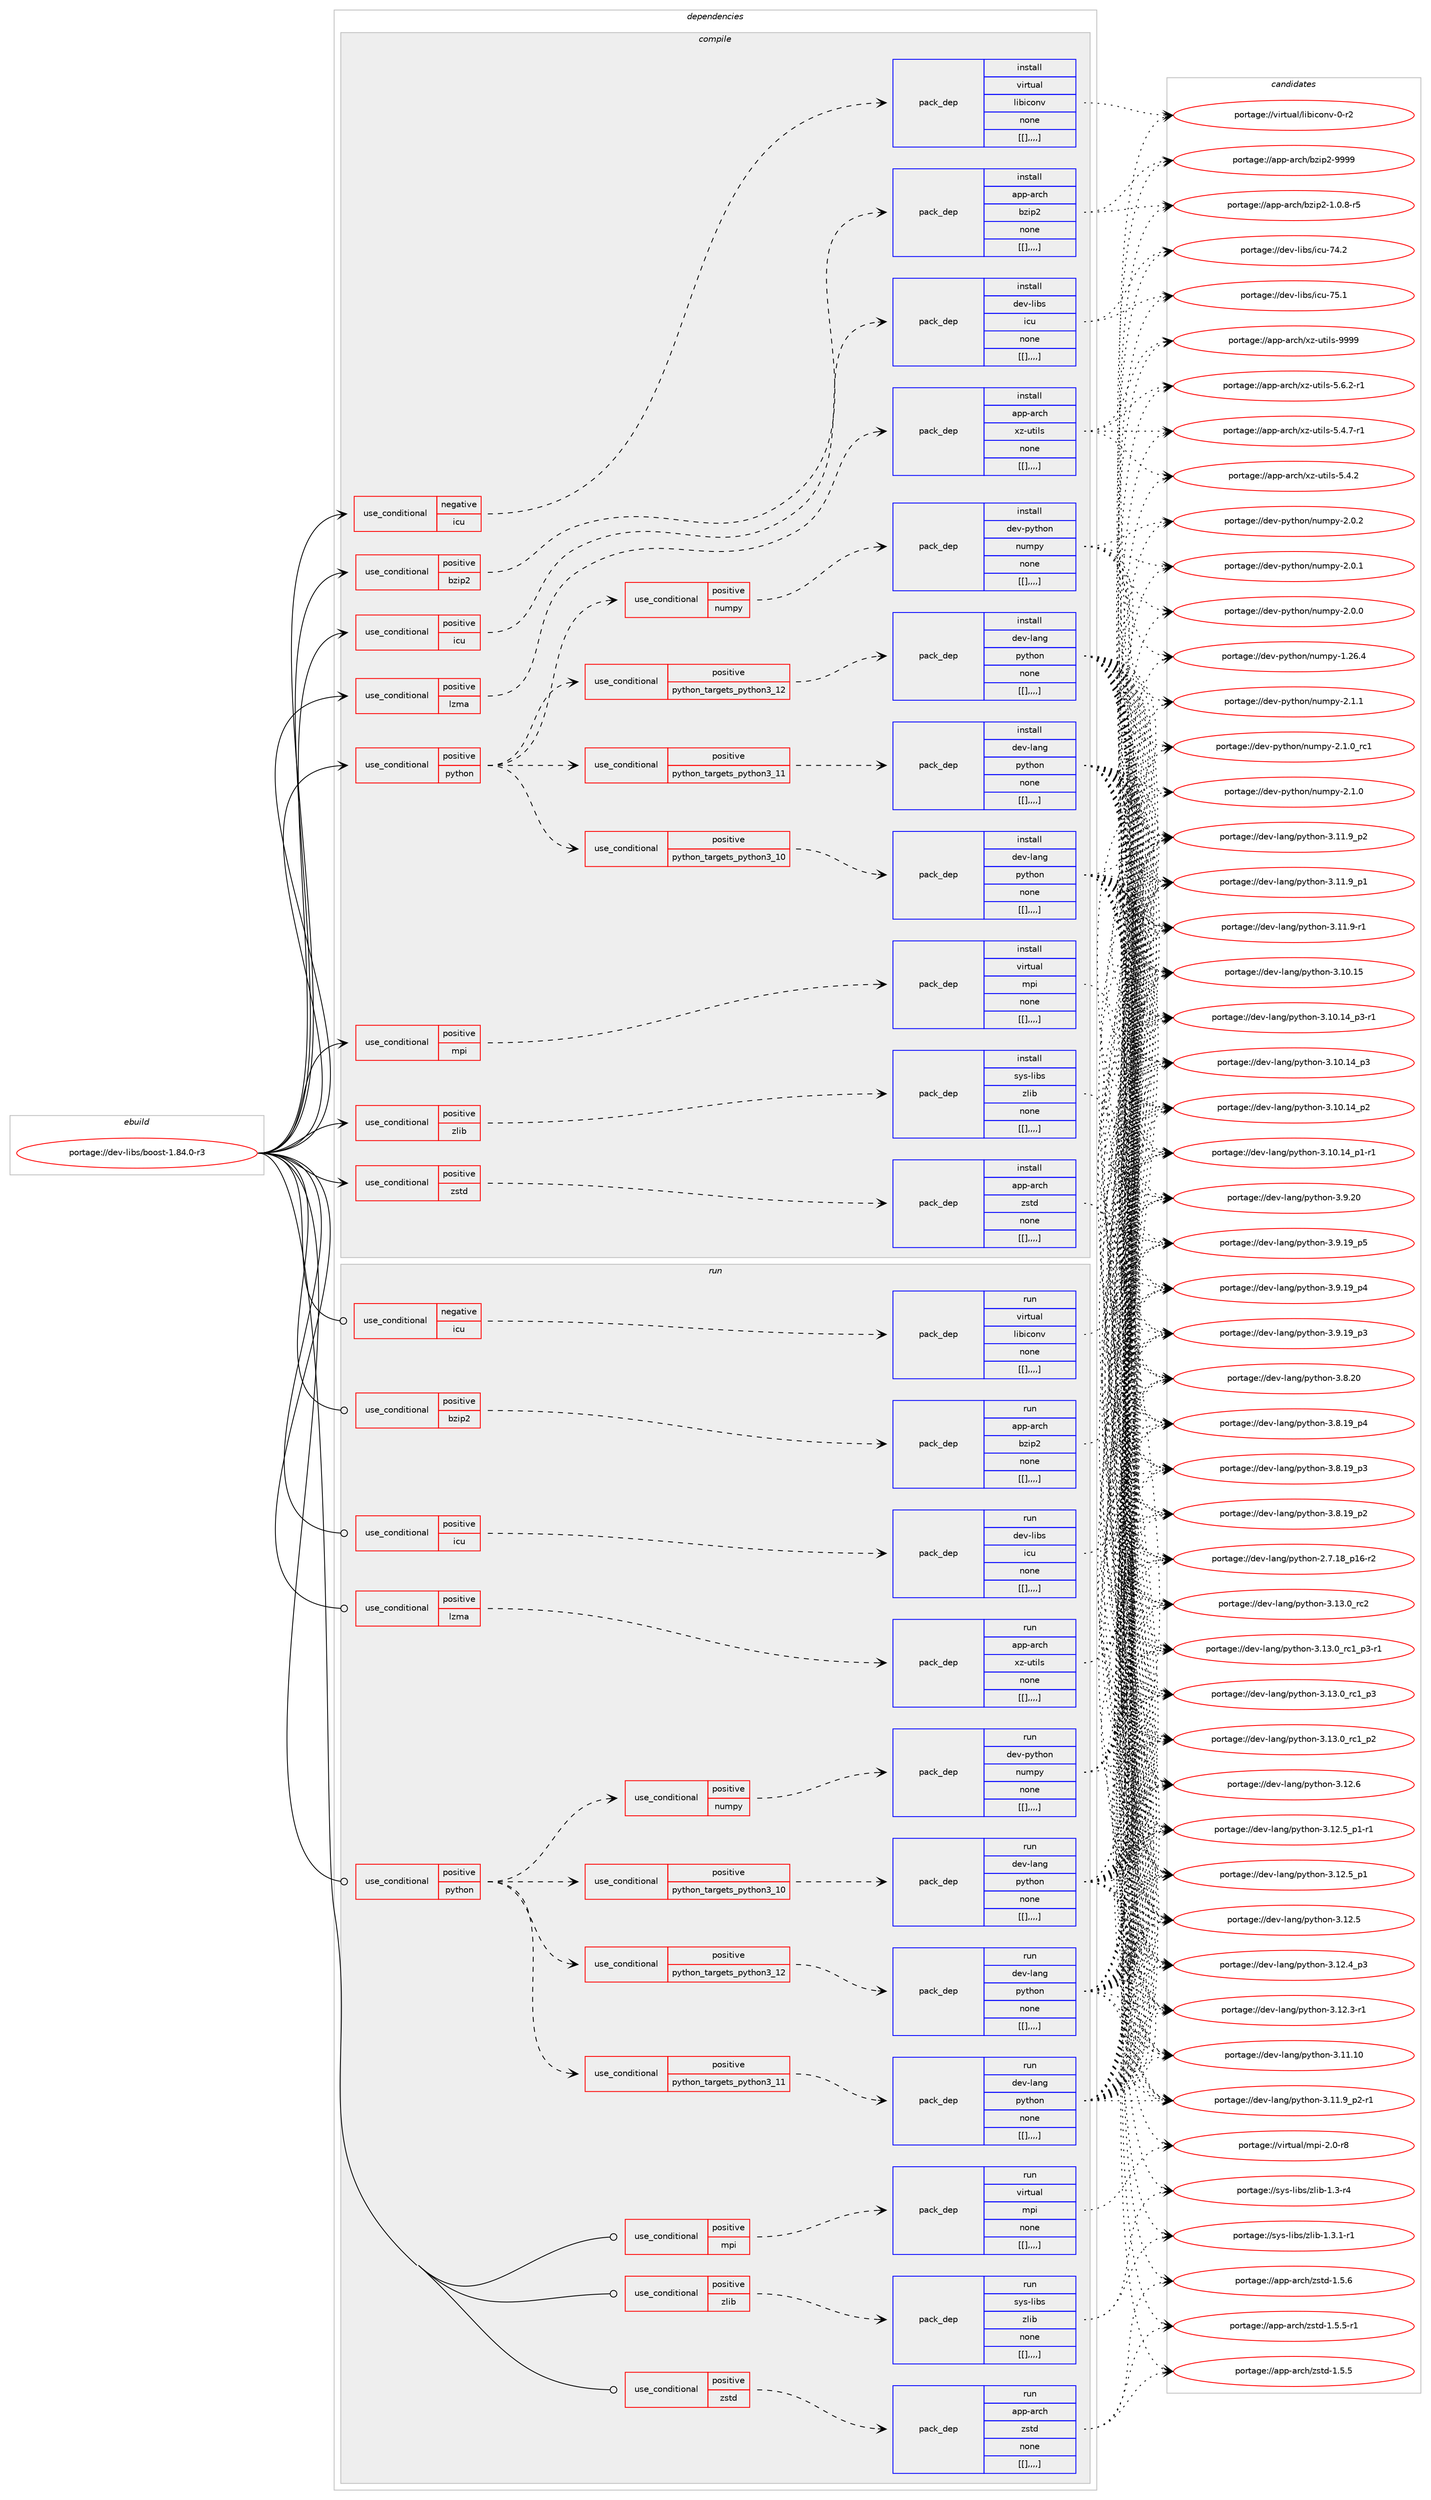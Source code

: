 digraph prolog {

# *************
# Graph options
# *************

newrank=true;
concentrate=true;
compound=true;
graph [rankdir=LR,fontname=Helvetica,fontsize=10,ranksep=1.5];#, ranksep=2.5, nodesep=0.2];
edge  [arrowhead=vee];
node  [fontname=Helvetica,fontsize=10];

# **********
# The ebuild
# **********

subgraph cluster_leftcol {
color=gray;
label=<<i>ebuild</i>>;
id [label="portage://dev-libs/boost-1.84.0-r3", color=red, width=4, href="../dev-libs/boost-1.84.0-r3.svg"];
}

# ****************
# The dependencies
# ****************

subgraph cluster_midcol {
color=gray;
label=<<i>dependencies</i>>;
subgraph cluster_compile {
fillcolor="#eeeeee";
style=filled;
label=<<i>compile</i>>;
subgraph cond26141 {
dependency107252 [label=<<TABLE BORDER="0" CELLBORDER="1" CELLSPACING="0" CELLPADDING="4"><TR><TD ROWSPAN="3" CELLPADDING="10">use_conditional</TD></TR><TR><TD>negative</TD></TR><TR><TD>icu</TD></TR></TABLE>>, shape=none, color=red];
subgraph pack79990 {
dependency107253 [label=<<TABLE BORDER="0" CELLBORDER="1" CELLSPACING="0" CELLPADDING="4" WIDTH="220"><TR><TD ROWSPAN="6" CELLPADDING="30">pack_dep</TD></TR><TR><TD WIDTH="110">install</TD></TR><TR><TD>virtual</TD></TR><TR><TD>libiconv</TD></TR><TR><TD>none</TD></TR><TR><TD>[[],,,,]</TD></TR></TABLE>>, shape=none, color=blue];
}
dependency107252:e -> dependency107253:w [weight=20,style="dashed",arrowhead="vee"];
}
id:e -> dependency107252:w [weight=20,style="solid",arrowhead="vee"];
subgraph cond26142 {
dependency107254 [label=<<TABLE BORDER="0" CELLBORDER="1" CELLSPACING="0" CELLPADDING="4"><TR><TD ROWSPAN="3" CELLPADDING="10">use_conditional</TD></TR><TR><TD>positive</TD></TR><TR><TD>bzip2</TD></TR></TABLE>>, shape=none, color=red];
subgraph pack79991 {
dependency107255 [label=<<TABLE BORDER="0" CELLBORDER="1" CELLSPACING="0" CELLPADDING="4" WIDTH="220"><TR><TD ROWSPAN="6" CELLPADDING="30">pack_dep</TD></TR><TR><TD WIDTH="110">install</TD></TR><TR><TD>app-arch</TD></TR><TR><TD>bzip2</TD></TR><TR><TD>none</TD></TR><TR><TD>[[],,,,]</TD></TR></TABLE>>, shape=none, color=blue];
}
dependency107254:e -> dependency107255:w [weight=20,style="dashed",arrowhead="vee"];
}
id:e -> dependency107254:w [weight=20,style="solid",arrowhead="vee"];
subgraph cond26143 {
dependency107256 [label=<<TABLE BORDER="0" CELLBORDER="1" CELLSPACING="0" CELLPADDING="4"><TR><TD ROWSPAN="3" CELLPADDING="10">use_conditional</TD></TR><TR><TD>positive</TD></TR><TR><TD>icu</TD></TR></TABLE>>, shape=none, color=red];
subgraph pack79992 {
dependency107257 [label=<<TABLE BORDER="0" CELLBORDER="1" CELLSPACING="0" CELLPADDING="4" WIDTH="220"><TR><TD ROWSPAN="6" CELLPADDING="30">pack_dep</TD></TR><TR><TD WIDTH="110">install</TD></TR><TR><TD>dev-libs</TD></TR><TR><TD>icu</TD></TR><TR><TD>none</TD></TR><TR><TD>[[],,,,]</TD></TR></TABLE>>, shape=none, color=blue];
}
dependency107256:e -> dependency107257:w [weight=20,style="dashed",arrowhead="vee"];
}
id:e -> dependency107256:w [weight=20,style="solid",arrowhead="vee"];
subgraph cond26144 {
dependency107258 [label=<<TABLE BORDER="0" CELLBORDER="1" CELLSPACING="0" CELLPADDING="4"><TR><TD ROWSPAN="3" CELLPADDING="10">use_conditional</TD></TR><TR><TD>positive</TD></TR><TR><TD>lzma</TD></TR></TABLE>>, shape=none, color=red];
subgraph pack79993 {
dependency107259 [label=<<TABLE BORDER="0" CELLBORDER="1" CELLSPACING="0" CELLPADDING="4" WIDTH="220"><TR><TD ROWSPAN="6" CELLPADDING="30">pack_dep</TD></TR><TR><TD WIDTH="110">install</TD></TR><TR><TD>app-arch</TD></TR><TR><TD>xz-utils</TD></TR><TR><TD>none</TD></TR><TR><TD>[[],,,,]</TD></TR></TABLE>>, shape=none, color=blue];
}
dependency107258:e -> dependency107259:w [weight=20,style="dashed",arrowhead="vee"];
}
id:e -> dependency107258:w [weight=20,style="solid",arrowhead="vee"];
subgraph cond26145 {
dependency107260 [label=<<TABLE BORDER="0" CELLBORDER="1" CELLSPACING="0" CELLPADDING="4"><TR><TD ROWSPAN="3" CELLPADDING="10">use_conditional</TD></TR><TR><TD>positive</TD></TR><TR><TD>mpi</TD></TR></TABLE>>, shape=none, color=red];
subgraph pack79994 {
dependency107261 [label=<<TABLE BORDER="0" CELLBORDER="1" CELLSPACING="0" CELLPADDING="4" WIDTH="220"><TR><TD ROWSPAN="6" CELLPADDING="30">pack_dep</TD></TR><TR><TD WIDTH="110">install</TD></TR><TR><TD>virtual</TD></TR><TR><TD>mpi</TD></TR><TR><TD>none</TD></TR><TR><TD>[[],,,,]</TD></TR></TABLE>>, shape=none, color=blue];
}
dependency107260:e -> dependency107261:w [weight=20,style="dashed",arrowhead="vee"];
}
id:e -> dependency107260:w [weight=20,style="solid",arrowhead="vee"];
subgraph cond26146 {
dependency107262 [label=<<TABLE BORDER="0" CELLBORDER="1" CELLSPACING="0" CELLPADDING="4"><TR><TD ROWSPAN="3" CELLPADDING="10">use_conditional</TD></TR><TR><TD>positive</TD></TR><TR><TD>python</TD></TR></TABLE>>, shape=none, color=red];
subgraph cond26147 {
dependency107263 [label=<<TABLE BORDER="0" CELLBORDER="1" CELLSPACING="0" CELLPADDING="4"><TR><TD ROWSPAN="3" CELLPADDING="10">use_conditional</TD></TR><TR><TD>positive</TD></TR><TR><TD>python_targets_python3_10</TD></TR></TABLE>>, shape=none, color=red];
subgraph pack79995 {
dependency107264 [label=<<TABLE BORDER="0" CELLBORDER="1" CELLSPACING="0" CELLPADDING="4" WIDTH="220"><TR><TD ROWSPAN="6" CELLPADDING="30">pack_dep</TD></TR><TR><TD WIDTH="110">install</TD></TR><TR><TD>dev-lang</TD></TR><TR><TD>python</TD></TR><TR><TD>none</TD></TR><TR><TD>[[],,,,]</TD></TR></TABLE>>, shape=none, color=blue];
}
dependency107263:e -> dependency107264:w [weight=20,style="dashed",arrowhead="vee"];
}
dependency107262:e -> dependency107263:w [weight=20,style="dashed",arrowhead="vee"];
subgraph cond26148 {
dependency107265 [label=<<TABLE BORDER="0" CELLBORDER="1" CELLSPACING="0" CELLPADDING="4"><TR><TD ROWSPAN="3" CELLPADDING="10">use_conditional</TD></TR><TR><TD>positive</TD></TR><TR><TD>python_targets_python3_11</TD></TR></TABLE>>, shape=none, color=red];
subgraph pack79996 {
dependency107266 [label=<<TABLE BORDER="0" CELLBORDER="1" CELLSPACING="0" CELLPADDING="4" WIDTH="220"><TR><TD ROWSPAN="6" CELLPADDING="30">pack_dep</TD></TR><TR><TD WIDTH="110">install</TD></TR><TR><TD>dev-lang</TD></TR><TR><TD>python</TD></TR><TR><TD>none</TD></TR><TR><TD>[[],,,,]</TD></TR></TABLE>>, shape=none, color=blue];
}
dependency107265:e -> dependency107266:w [weight=20,style="dashed",arrowhead="vee"];
}
dependency107262:e -> dependency107265:w [weight=20,style="dashed",arrowhead="vee"];
subgraph cond26149 {
dependency107267 [label=<<TABLE BORDER="0" CELLBORDER="1" CELLSPACING="0" CELLPADDING="4"><TR><TD ROWSPAN="3" CELLPADDING="10">use_conditional</TD></TR><TR><TD>positive</TD></TR><TR><TD>python_targets_python3_12</TD></TR></TABLE>>, shape=none, color=red];
subgraph pack79997 {
dependency107268 [label=<<TABLE BORDER="0" CELLBORDER="1" CELLSPACING="0" CELLPADDING="4" WIDTH="220"><TR><TD ROWSPAN="6" CELLPADDING="30">pack_dep</TD></TR><TR><TD WIDTH="110">install</TD></TR><TR><TD>dev-lang</TD></TR><TR><TD>python</TD></TR><TR><TD>none</TD></TR><TR><TD>[[],,,,]</TD></TR></TABLE>>, shape=none, color=blue];
}
dependency107267:e -> dependency107268:w [weight=20,style="dashed",arrowhead="vee"];
}
dependency107262:e -> dependency107267:w [weight=20,style="dashed",arrowhead="vee"];
subgraph cond26150 {
dependency107269 [label=<<TABLE BORDER="0" CELLBORDER="1" CELLSPACING="0" CELLPADDING="4"><TR><TD ROWSPAN="3" CELLPADDING="10">use_conditional</TD></TR><TR><TD>positive</TD></TR><TR><TD>numpy</TD></TR></TABLE>>, shape=none, color=red];
subgraph pack79998 {
dependency107270 [label=<<TABLE BORDER="0" CELLBORDER="1" CELLSPACING="0" CELLPADDING="4" WIDTH="220"><TR><TD ROWSPAN="6" CELLPADDING="30">pack_dep</TD></TR><TR><TD WIDTH="110">install</TD></TR><TR><TD>dev-python</TD></TR><TR><TD>numpy</TD></TR><TR><TD>none</TD></TR><TR><TD>[[],,,,]</TD></TR></TABLE>>, shape=none, color=blue];
}
dependency107269:e -> dependency107270:w [weight=20,style="dashed",arrowhead="vee"];
}
dependency107262:e -> dependency107269:w [weight=20,style="dashed",arrowhead="vee"];
}
id:e -> dependency107262:w [weight=20,style="solid",arrowhead="vee"];
subgraph cond26151 {
dependency107271 [label=<<TABLE BORDER="0" CELLBORDER="1" CELLSPACING="0" CELLPADDING="4"><TR><TD ROWSPAN="3" CELLPADDING="10">use_conditional</TD></TR><TR><TD>positive</TD></TR><TR><TD>zlib</TD></TR></TABLE>>, shape=none, color=red];
subgraph pack79999 {
dependency107272 [label=<<TABLE BORDER="0" CELLBORDER="1" CELLSPACING="0" CELLPADDING="4" WIDTH="220"><TR><TD ROWSPAN="6" CELLPADDING="30">pack_dep</TD></TR><TR><TD WIDTH="110">install</TD></TR><TR><TD>sys-libs</TD></TR><TR><TD>zlib</TD></TR><TR><TD>none</TD></TR><TR><TD>[[],,,,]</TD></TR></TABLE>>, shape=none, color=blue];
}
dependency107271:e -> dependency107272:w [weight=20,style="dashed",arrowhead="vee"];
}
id:e -> dependency107271:w [weight=20,style="solid",arrowhead="vee"];
subgraph cond26152 {
dependency107273 [label=<<TABLE BORDER="0" CELLBORDER="1" CELLSPACING="0" CELLPADDING="4"><TR><TD ROWSPAN="3" CELLPADDING="10">use_conditional</TD></TR><TR><TD>positive</TD></TR><TR><TD>zstd</TD></TR></TABLE>>, shape=none, color=red];
subgraph pack80000 {
dependency107274 [label=<<TABLE BORDER="0" CELLBORDER="1" CELLSPACING="0" CELLPADDING="4" WIDTH="220"><TR><TD ROWSPAN="6" CELLPADDING="30">pack_dep</TD></TR><TR><TD WIDTH="110">install</TD></TR><TR><TD>app-arch</TD></TR><TR><TD>zstd</TD></TR><TR><TD>none</TD></TR><TR><TD>[[],,,,]</TD></TR></TABLE>>, shape=none, color=blue];
}
dependency107273:e -> dependency107274:w [weight=20,style="dashed",arrowhead="vee"];
}
id:e -> dependency107273:w [weight=20,style="solid",arrowhead="vee"];
}
subgraph cluster_compileandrun {
fillcolor="#eeeeee";
style=filled;
label=<<i>compile and run</i>>;
}
subgraph cluster_run {
fillcolor="#eeeeee";
style=filled;
label=<<i>run</i>>;
subgraph cond26153 {
dependency107275 [label=<<TABLE BORDER="0" CELLBORDER="1" CELLSPACING="0" CELLPADDING="4"><TR><TD ROWSPAN="3" CELLPADDING="10">use_conditional</TD></TR><TR><TD>negative</TD></TR><TR><TD>icu</TD></TR></TABLE>>, shape=none, color=red];
subgraph pack80001 {
dependency107276 [label=<<TABLE BORDER="0" CELLBORDER="1" CELLSPACING="0" CELLPADDING="4" WIDTH="220"><TR><TD ROWSPAN="6" CELLPADDING="30">pack_dep</TD></TR><TR><TD WIDTH="110">run</TD></TR><TR><TD>virtual</TD></TR><TR><TD>libiconv</TD></TR><TR><TD>none</TD></TR><TR><TD>[[],,,,]</TD></TR></TABLE>>, shape=none, color=blue];
}
dependency107275:e -> dependency107276:w [weight=20,style="dashed",arrowhead="vee"];
}
id:e -> dependency107275:w [weight=20,style="solid",arrowhead="odot"];
subgraph cond26154 {
dependency107277 [label=<<TABLE BORDER="0" CELLBORDER="1" CELLSPACING="0" CELLPADDING="4"><TR><TD ROWSPAN="3" CELLPADDING="10">use_conditional</TD></TR><TR><TD>positive</TD></TR><TR><TD>bzip2</TD></TR></TABLE>>, shape=none, color=red];
subgraph pack80002 {
dependency107278 [label=<<TABLE BORDER="0" CELLBORDER="1" CELLSPACING="0" CELLPADDING="4" WIDTH="220"><TR><TD ROWSPAN="6" CELLPADDING="30">pack_dep</TD></TR><TR><TD WIDTH="110">run</TD></TR><TR><TD>app-arch</TD></TR><TR><TD>bzip2</TD></TR><TR><TD>none</TD></TR><TR><TD>[[],,,,]</TD></TR></TABLE>>, shape=none, color=blue];
}
dependency107277:e -> dependency107278:w [weight=20,style="dashed",arrowhead="vee"];
}
id:e -> dependency107277:w [weight=20,style="solid",arrowhead="odot"];
subgraph cond26155 {
dependency107279 [label=<<TABLE BORDER="0" CELLBORDER="1" CELLSPACING="0" CELLPADDING="4"><TR><TD ROWSPAN="3" CELLPADDING="10">use_conditional</TD></TR><TR><TD>positive</TD></TR><TR><TD>icu</TD></TR></TABLE>>, shape=none, color=red];
subgraph pack80003 {
dependency107280 [label=<<TABLE BORDER="0" CELLBORDER="1" CELLSPACING="0" CELLPADDING="4" WIDTH="220"><TR><TD ROWSPAN="6" CELLPADDING="30">pack_dep</TD></TR><TR><TD WIDTH="110">run</TD></TR><TR><TD>dev-libs</TD></TR><TR><TD>icu</TD></TR><TR><TD>none</TD></TR><TR><TD>[[],,,,]</TD></TR></TABLE>>, shape=none, color=blue];
}
dependency107279:e -> dependency107280:w [weight=20,style="dashed",arrowhead="vee"];
}
id:e -> dependency107279:w [weight=20,style="solid",arrowhead="odot"];
subgraph cond26156 {
dependency107281 [label=<<TABLE BORDER="0" CELLBORDER="1" CELLSPACING="0" CELLPADDING="4"><TR><TD ROWSPAN="3" CELLPADDING="10">use_conditional</TD></TR><TR><TD>positive</TD></TR><TR><TD>lzma</TD></TR></TABLE>>, shape=none, color=red];
subgraph pack80004 {
dependency107282 [label=<<TABLE BORDER="0" CELLBORDER="1" CELLSPACING="0" CELLPADDING="4" WIDTH="220"><TR><TD ROWSPAN="6" CELLPADDING="30">pack_dep</TD></TR><TR><TD WIDTH="110">run</TD></TR><TR><TD>app-arch</TD></TR><TR><TD>xz-utils</TD></TR><TR><TD>none</TD></TR><TR><TD>[[],,,,]</TD></TR></TABLE>>, shape=none, color=blue];
}
dependency107281:e -> dependency107282:w [weight=20,style="dashed",arrowhead="vee"];
}
id:e -> dependency107281:w [weight=20,style="solid",arrowhead="odot"];
subgraph cond26157 {
dependency107283 [label=<<TABLE BORDER="0" CELLBORDER="1" CELLSPACING="0" CELLPADDING="4"><TR><TD ROWSPAN="3" CELLPADDING="10">use_conditional</TD></TR><TR><TD>positive</TD></TR><TR><TD>mpi</TD></TR></TABLE>>, shape=none, color=red];
subgraph pack80005 {
dependency107284 [label=<<TABLE BORDER="0" CELLBORDER="1" CELLSPACING="0" CELLPADDING="4" WIDTH="220"><TR><TD ROWSPAN="6" CELLPADDING="30">pack_dep</TD></TR><TR><TD WIDTH="110">run</TD></TR><TR><TD>virtual</TD></TR><TR><TD>mpi</TD></TR><TR><TD>none</TD></TR><TR><TD>[[],,,,]</TD></TR></TABLE>>, shape=none, color=blue];
}
dependency107283:e -> dependency107284:w [weight=20,style="dashed",arrowhead="vee"];
}
id:e -> dependency107283:w [weight=20,style="solid",arrowhead="odot"];
subgraph cond26158 {
dependency107285 [label=<<TABLE BORDER="0" CELLBORDER="1" CELLSPACING="0" CELLPADDING="4"><TR><TD ROWSPAN="3" CELLPADDING="10">use_conditional</TD></TR><TR><TD>positive</TD></TR><TR><TD>python</TD></TR></TABLE>>, shape=none, color=red];
subgraph cond26159 {
dependency107286 [label=<<TABLE BORDER="0" CELLBORDER="1" CELLSPACING="0" CELLPADDING="4"><TR><TD ROWSPAN="3" CELLPADDING="10">use_conditional</TD></TR><TR><TD>positive</TD></TR><TR><TD>python_targets_python3_10</TD></TR></TABLE>>, shape=none, color=red];
subgraph pack80006 {
dependency107287 [label=<<TABLE BORDER="0" CELLBORDER="1" CELLSPACING="0" CELLPADDING="4" WIDTH="220"><TR><TD ROWSPAN="6" CELLPADDING="30">pack_dep</TD></TR><TR><TD WIDTH="110">run</TD></TR><TR><TD>dev-lang</TD></TR><TR><TD>python</TD></TR><TR><TD>none</TD></TR><TR><TD>[[],,,,]</TD></TR></TABLE>>, shape=none, color=blue];
}
dependency107286:e -> dependency107287:w [weight=20,style="dashed",arrowhead="vee"];
}
dependency107285:e -> dependency107286:w [weight=20,style="dashed",arrowhead="vee"];
subgraph cond26160 {
dependency107288 [label=<<TABLE BORDER="0" CELLBORDER="1" CELLSPACING="0" CELLPADDING="4"><TR><TD ROWSPAN="3" CELLPADDING="10">use_conditional</TD></TR><TR><TD>positive</TD></TR><TR><TD>python_targets_python3_11</TD></TR></TABLE>>, shape=none, color=red];
subgraph pack80007 {
dependency107289 [label=<<TABLE BORDER="0" CELLBORDER="1" CELLSPACING="0" CELLPADDING="4" WIDTH="220"><TR><TD ROWSPAN="6" CELLPADDING="30">pack_dep</TD></TR><TR><TD WIDTH="110">run</TD></TR><TR><TD>dev-lang</TD></TR><TR><TD>python</TD></TR><TR><TD>none</TD></TR><TR><TD>[[],,,,]</TD></TR></TABLE>>, shape=none, color=blue];
}
dependency107288:e -> dependency107289:w [weight=20,style="dashed",arrowhead="vee"];
}
dependency107285:e -> dependency107288:w [weight=20,style="dashed",arrowhead="vee"];
subgraph cond26161 {
dependency107290 [label=<<TABLE BORDER="0" CELLBORDER="1" CELLSPACING="0" CELLPADDING="4"><TR><TD ROWSPAN="3" CELLPADDING="10">use_conditional</TD></TR><TR><TD>positive</TD></TR><TR><TD>python_targets_python3_12</TD></TR></TABLE>>, shape=none, color=red];
subgraph pack80008 {
dependency107291 [label=<<TABLE BORDER="0" CELLBORDER="1" CELLSPACING="0" CELLPADDING="4" WIDTH="220"><TR><TD ROWSPAN="6" CELLPADDING="30">pack_dep</TD></TR><TR><TD WIDTH="110">run</TD></TR><TR><TD>dev-lang</TD></TR><TR><TD>python</TD></TR><TR><TD>none</TD></TR><TR><TD>[[],,,,]</TD></TR></TABLE>>, shape=none, color=blue];
}
dependency107290:e -> dependency107291:w [weight=20,style="dashed",arrowhead="vee"];
}
dependency107285:e -> dependency107290:w [weight=20,style="dashed",arrowhead="vee"];
subgraph cond26162 {
dependency107292 [label=<<TABLE BORDER="0" CELLBORDER="1" CELLSPACING="0" CELLPADDING="4"><TR><TD ROWSPAN="3" CELLPADDING="10">use_conditional</TD></TR><TR><TD>positive</TD></TR><TR><TD>numpy</TD></TR></TABLE>>, shape=none, color=red];
subgraph pack80009 {
dependency107293 [label=<<TABLE BORDER="0" CELLBORDER="1" CELLSPACING="0" CELLPADDING="4" WIDTH="220"><TR><TD ROWSPAN="6" CELLPADDING="30">pack_dep</TD></TR><TR><TD WIDTH="110">run</TD></TR><TR><TD>dev-python</TD></TR><TR><TD>numpy</TD></TR><TR><TD>none</TD></TR><TR><TD>[[],,,,]</TD></TR></TABLE>>, shape=none, color=blue];
}
dependency107292:e -> dependency107293:w [weight=20,style="dashed",arrowhead="vee"];
}
dependency107285:e -> dependency107292:w [weight=20,style="dashed",arrowhead="vee"];
}
id:e -> dependency107285:w [weight=20,style="solid",arrowhead="odot"];
subgraph cond26163 {
dependency107294 [label=<<TABLE BORDER="0" CELLBORDER="1" CELLSPACING="0" CELLPADDING="4"><TR><TD ROWSPAN="3" CELLPADDING="10">use_conditional</TD></TR><TR><TD>positive</TD></TR><TR><TD>zlib</TD></TR></TABLE>>, shape=none, color=red];
subgraph pack80010 {
dependency107295 [label=<<TABLE BORDER="0" CELLBORDER="1" CELLSPACING="0" CELLPADDING="4" WIDTH="220"><TR><TD ROWSPAN="6" CELLPADDING="30">pack_dep</TD></TR><TR><TD WIDTH="110">run</TD></TR><TR><TD>sys-libs</TD></TR><TR><TD>zlib</TD></TR><TR><TD>none</TD></TR><TR><TD>[[],,,,]</TD></TR></TABLE>>, shape=none, color=blue];
}
dependency107294:e -> dependency107295:w [weight=20,style="dashed",arrowhead="vee"];
}
id:e -> dependency107294:w [weight=20,style="solid",arrowhead="odot"];
subgraph cond26164 {
dependency107296 [label=<<TABLE BORDER="0" CELLBORDER="1" CELLSPACING="0" CELLPADDING="4"><TR><TD ROWSPAN="3" CELLPADDING="10">use_conditional</TD></TR><TR><TD>positive</TD></TR><TR><TD>zstd</TD></TR></TABLE>>, shape=none, color=red];
subgraph pack80011 {
dependency107297 [label=<<TABLE BORDER="0" CELLBORDER="1" CELLSPACING="0" CELLPADDING="4" WIDTH="220"><TR><TD ROWSPAN="6" CELLPADDING="30">pack_dep</TD></TR><TR><TD WIDTH="110">run</TD></TR><TR><TD>app-arch</TD></TR><TR><TD>zstd</TD></TR><TR><TD>none</TD></TR><TR><TD>[[],,,,]</TD></TR></TABLE>>, shape=none, color=blue];
}
dependency107296:e -> dependency107297:w [weight=20,style="dashed",arrowhead="vee"];
}
id:e -> dependency107296:w [weight=20,style="solid",arrowhead="odot"];
}
}

# **************
# The candidates
# **************

subgraph cluster_choices {
rank=same;
color=gray;
label=<<i>candidates</i>>;

subgraph choice79990 {
color=black;
nodesep=1;
choice1181051141161179710847108105981059911111011845484511450 [label="portage://virtual/libiconv-0-r2", color=red, width=4,href="../virtual/libiconv-0-r2.svg"];
dependency107253:e -> choice1181051141161179710847108105981059911111011845484511450:w [style=dotted,weight="100"];
}
subgraph choice79991 {
color=black;
nodesep=1;
choice971121124597114991044798122105112504557575757 [label="portage://app-arch/bzip2-9999", color=red, width=4,href="../app-arch/bzip2-9999.svg"];
choice971121124597114991044798122105112504549464846564511453 [label="portage://app-arch/bzip2-1.0.8-r5", color=red, width=4,href="../app-arch/bzip2-1.0.8-r5.svg"];
dependency107255:e -> choice971121124597114991044798122105112504557575757:w [style=dotted,weight="100"];
dependency107255:e -> choice971121124597114991044798122105112504549464846564511453:w [style=dotted,weight="100"];
}
subgraph choice79992 {
color=black;
nodesep=1;
choice100101118451081059811547105991174555534649 [label="portage://dev-libs/icu-75.1", color=red, width=4,href="../dev-libs/icu-75.1.svg"];
choice100101118451081059811547105991174555524650 [label="portage://dev-libs/icu-74.2", color=red, width=4,href="../dev-libs/icu-74.2.svg"];
dependency107257:e -> choice100101118451081059811547105991174555534649:w [style=dotted,weight="100"];
dependency107257:e -> choice100101118451081059811547105991174555524650:w [style=dotted,weight="100"];
}
subgraph choice79993 {
color=black;
nodesep=1;
choice9711211245971149910447120122451171161051081154557575757 [label="portage://app-arch/xz-utils-9999", color=red, width=4,href="../app-arch/xz-utils-9999.svg"];
choice9711211245971149910447120122451171161051081154553465446504511449 [label="portage://app-arch/xz-utils-5.6.2-r1", color=red, width=4,href="../app-arch/xz-utils-5.6.2-r1.svg"];
choice9711211245971149910447120122451171161051081154553465246554511449 [label="portage://app-arch/xz-utils-5.4.7-r1", color=red, width=4,href="../app-arch/xz-utils-5.4.7-r1.svg"];
choice971121124597114991044712012245117116105108115455346524650 [label="portage://app-arch/xz-utils-5.4.2", color=red, width=4,href="../app-arch/xz-utils-5.4.2.svg"];
dependency107259:e -> choice9711211245971149910447120122451171161051081154557575757:w [style=dotted,weight="100"];
dependency107259:e -> choice9711211245971149910447120122451171161051081154553465446504511449:w [style=dotted,weight="100"];
dependency107259:e -> choice9711211245971149910447120122451171161051081154553465246554511449:w [style=dotted,weight="100"];
dependency107259:e -> choice971121124597114991044712012245117116105108115455346524650:w [style=dotted,weight="100"];
}
subgraph choice79994 {
color=black;
nodesep=1;
choice1181051141161179710847109112105455046484511456 [label="portage://virtual/mpi-2.0-r8", color=red, width=4,href="../virtual/mpi-2.0-r8.svg"];
dependency107261:e -> choice1181051141161179710847109112105455046484511456:w [style=dotted,weight="100"];
}
subgraph choice79995 {
color=black;
nodesep=1;
choice10010111845108971101034711212111610411111045514649514648951149950 [label="portage://dev-lang/python-3.13.0_rc2", color=red, width=4,href="../dev-lang/python-3.13.0_rc2.svg"];
choice1001011184510897110103471121211161041111104551464951464895114994995112514511449 [label="portage://dev-lang/python-3.13.0_rc1_p3-r1", color=red, width=4,href="../dev-lang/python-3.13.0_rc1_p3-r1.svg"];
choice100101118451089711010347112121116104111110455146495146489511499499511251 [label="portage://dev-lang/python-3.13.0_rc1_p3", color=red, width=4,href="../dev-lang/python-3.13.0_rc1_p3.svg"];
choice100101118451089711010347112121116104111110455146495146489511499499511250 [label="portage://dev-lang/python-3.13.0_rc1_p2", color=red, width=4,href="../dev-lang/python-3.13.0_rc1_p2.svg"];
choice10010111845108971101034711212111610411111045514649504654 [label="portage://dev-lang/python-3.12.6", color=red, width=4,href="../dev-lang/python-3.12.6.svg"];
choice1001011184510897110103471121211161041111104551464950465395112494511449 [label="portage://dev-lang/python-3.12.5_p1-r1", color=red, width=4,href="../dev-lang/python-3.12.5_p1-r1.svg"];
choice100101118451089711010347112121116104111110455146495046539511249 [label="portage://dev-lang/python-3.12.5_p1", color=red, width=4,href="../dev-lang/python-3.12.5_p1.svg"];
choice10010111845108971101034711212111610411111045514649504653 [label="portage://dev-lang/python-3.12.5", color=red, width=4,href="../dev-lang/python-3.12.5.svg"];
choice100101118451089711010347112121116104111110455146495046529511251 [label="portage://dev-lang/python-3.12.4_p3", color=red, width=4,href="../dev-lang/python-3.12.4_p3.svg"];
choice100101118451089711010347112121116104111110455146495046514511449 [label="portage://dev-lang/python-3.12.3-r1", color=red, width=4,href="../dev-lang/python-3.12.3-r1.svg"];
choice1001011184510897110103471121211161041111104551464949464948 [label="portage://dev-lang/python-3.11.10", color=red, width=4,href="../dev-lang/python-3.11.10.svg"];
choice1001011184510897110103471121211161041111104551464949465795112504511449 [label="portage://dev-lang/python-3.11.9_p2-r1", color=red, width=4,href="../dev-lang/python-3.11.9_p2-r1.svg"];
choice100101118451089711010347112121116104111110455146494946579511250 [label="portage://dev-lang/python-3.11.9_p2", color=red, width=4,href="../dev-lang/python-3.11.9_p2.svg"];
choice100101118451089711010347112121116104111110455146494946579511249 [label="portage://dev-lang/python-3.11.9_p1", color=red, width=4,href="../dev-lang/python-3.11.9_p1.svg"];
choice100101118451089711010347112121116104111110455146494946574511449 [label="portage://dev-lang/python-3.11.9-r1", color=red, width=4,href="../dev-lang/python-3.11.9-r1.svg"];
choice1001011184510897110103471121211161041111104551464948464953 [label="portage://dev-lang/python-3.10.15", color=red, width=4,href="../dev-lang/python-3.10.15.svg"];
choice100101118451089711010347112121116104111110455146494846495295112514511449 [label="portage://dev-lang/python-3.10.14_p3-r1", color=red, width=4,href="../dev-lang/python-3.10.14_p3-r1.svg"];
choice10010111845108971101034711212111610411111045514649484649529511251 [label="portage://dev-lang/python-3.10.14_p3", color=red, width=4,href="../dev-lang/python-3.10.14_p3.svg"];
choice10010111845108971101034711212111610411111045514649484649529511250 [label="portage://dev-lang/python-3.10.14_p2", color=red, width=4,href="../dev-lang/python-3.10.14_p2.svg"];
choice100101118451089711010347112121116104111110455146494846495295112494511449 [label="portage://dev-lang/python-3.10.14_p1-r1", color=red, width=4,href="../dev-lang/python-3.10.14_p1-r1.svg"];
choice10010111845108971101034711212111610411111045514657465048 [label="portage://dev-lang/python-3.9.20", color=red, width=4,href="../dev-lang/python-3.9.20.svg"];
choice100101118451089711010347112121116104111110455146574649579511253 [label="portage://dev-lang/python-3.9.19_p5", color=red, width=4,href="../dev-lang/python-3.9.19_p5.svg"];
choice100101118451089711010347112121116104111110455146574649579511252 [label="portage://dev-lang/python-3.9.19_p4", color=red, width=4,href="../dev-lang/python-3.9.19_p4.svg"];
choice100101118451089711010347112121116104111110455146574649579511251 [label="portage://dev-lang/python-3.9.19_p3", color=red, width=4,href="../dev-lang/python-3.9.19_p3.svg"];
choice10010111845108971101034711212111610411111045514656465048 [label="portage://dev-lang/python-3.8.20", color=red, width=4,href="../dev-lang/python-3.8.20.svg"];
choice100101118451089711010347112121116104111110455146564649579511252 [label="portage://dev-lang/python-3.8.19_p4", color=red, width=4,href="../dev-lang/python-3.8.19_p4.svg"];
choice100101118451089711010347112121116104111110455146564649579511251 [label="portage://dev-lang/python-3.8.19_p3", color=red, width=4,href="../dev-lang/python-3.8.19_p3.svg"];
choice100101118451089711010347112121116104111110455146564649579511250 [label="portage://dev-lang/python-3.8.19_p2", color=red, width=4,href="../dev-lang/python-3.8.19_p2.svg"];
choice100101118451089711010347112121116104111110455046554649569511249544511450 [label="portage://dev-lang/python-2.7.18_p16-r2", color=red, width=4,href="../dev-lang/python-2.7.18_p16-r2.svg"];
dependency107264:e -> choice10010111845108971101034711212111610411111045514649514648951149950:w [style=dotted,weight="100"];
dependency107264:e -> choice1001011184510897110103471121211161041111104551464951464895114994995112514511449:w [style=dotted,weight="100"];
dependency107264:e -> choice100101118451089711010347112121116104111110455146495146489511499499511251:w [style=dotted,weight="100"];
dependency107264:e -> choice100101118451089711010347112121116104111110455146495146489511499499511250:w [style=dotted,weight="100"];
dependency107264:e -> choice10010111845108971101034711212111610411111045514649504654:w [style=dotted,weight="100"];
dependency107264:e -> choice1001011184510897110103471121211161041111104551464950465395112494511449:w [style=dotted,weight="100"];
dependency107264:e -> choice100101118451089711010347112121116104111110455146495046539511249:w [style=dotted,weight="100"];
dependency107264:e -> choice10010111845108971101034711212111610411111045514649504653:w [style=dotted,weight="100"];
dependency107264:e -> choice100101118451089711010347112121116104111110455146495046529511251:w [style=dotted,weight="100"];
dependency107264:e -> choice100101118451089711010347112121116104111110455146495046514511449:w [style=dotted,weight="100"];
dependency107264:e -> choice1001011184510897110103471121211161041111104551464949464948:w [style=dotted,weight="100"];
dependency107264:e -> choice1001011184510897110103471121211161041111104551464949465795112504511449:w [style=dotted,weight="100"];
dependency107264:e -> choice100101118451089711010347112121116104111110455146494946579511250:w [style=dotted,weight="100"];
dependency107264:e -> choice100101118451089711010347112121116104111110455146494946579511249:w [style=dotted,weight="100"];
dependency107264:e -> choice100101118451089711010347112121116104111110455146494946574511449:w [style=dotted,weight="100"];
dependency107264:e -> choice1001011184510897110103471121211161041111104551464948464953:w [style=dotted,weight="100"];
dependency107264:e -> choice100101118451089711010347112121116104111110455146494846495295112514511449:w [style=dotted,weight="100"];
dependency107264:e -> choice10010111845108971101034711212111610411111045514649484649529511251:w [style=dotted,weight="100"];
dependency107264:e -> choice10010111845108971101034711212111610411111045514649484649529511250:w [style=dotted,weight="100"];
dependency107264:e -> choice100101118451089711010347112121116104111110455146494846495295112494511449:w [style=dotted,weight="100"];
dependency107264:e -> choice10010111845108971101034711212111610411111045514657465048:w [style=dotted,weight="100"];
dependency107264:e -> choice100101118451089711010347112121116104111110455146574649579511253:w [style=dotted,weight="100"];
dependency107264:e -> choice100101118451089711010347112121116104111110455146574649579511252:w [style=dotted,weight="100"];
dependency107264:e -> choice100101118451089711010347112121116104111110455146574649579511251:w [style=dotted,weight="100"];
dependency107264:e -> choice10010111845108971101034711212111610411111045514656465048:w [style=dotted,weight="100"];
dependency107264:e -> choice100101118451089711010347112121116104111110455146564649579511252:w [style=dotted,weight="100"];
dependency107264:e -> choice100101118451089711010347112121116104111110455146564649579511251:w [style=dotted,weight="100"];
dependency107264:e -> choice100101118451089711010347112121116104111110455146564649579511250:w [style=dotted,weight="100"];
dependency107264:e -> choice100101118451089711010347112121116104111110455046554649569511249544511450:w [style=dotted,weight="100"];
}
subgraph choice79996 {
color=black;
nodesep=1;
choice10010111845108971101034711212111610411111045514649514648951149950 [label="portage://dev-lang/python-3.13.0_rc2", color=red, width=4,href="../dev-lang/python-3.13.0_rc2.svg"];
choice1001011184510897110103471121211161041111104551464951464895114994995112514511449 [label="portage://dev-lang/python-3.13.0_rc1_p3-r1", color=red, width=4,href="../dev-lang/python-3.13.0_rc1_p3-r1.svg"];
choice100101118451089711010347112121116104111110455146495146489511499499511251 [label="portage://dev-lang/python-3.13.0_rc1_p3", color=red, width=4,href="../dev-lang/python-3.13.0_rc1_p3.svg"];
choice100101118451089711010347112121116104111110455146495146489511499499511250 [label="portage://dev-lang/python-3.13.0_rc1_p2", color=red, width=4,href="../dev-lang/python-3.13.0_rc1_p2.svg"];
choice10010111845108971101034711212111610411111045514649504654 [label="portage://dev-lang/python-3.12.6", color=red, width=4,href="../dev-lang/python-3.12.6.svg"];
choice1001011184510897110103471121211161041111104551464950465395112494511449 [label="portage://dev-lang/python-3.12.5_p1-r1", color=red, width=4,href="../dev-lang/python-3.12.5_p1-r1.svg"];
choice100101118451089711010347112121116104111110455146495046539511249 [label="portage://dev-lang/python-3.12.5_p1", color=red, width=4,href="../dev-lang/python-3.12.5_p1.svg"];
choice10010111845108971101034711212111610411111045514649504653 [label="portage://dev-lang/python-3.12.5", color=red, width=4,href="../dev-lang/python-3.12.5.svg"];
choice100101118451089711010347112121116104111110455146495046529511251 [label="portage://dev-lang/python-3.12.4_p3", color=red, width=4,href="../dev-lang/python-3.12.4_p3.svg"];
choice100101118451089711010347112121116104111110455146495046514511449 [label="portage://dev-lang/python-3.12.3-r1", color=red, width=4,href="../dev-lang/python-3.12.3-r1.svg"];
choice1001011184510897110103471121211161041111104551464949464948 [label="portage://dev-lang/python-3.11.10", color=red, width=4,href="../dev-lang/python-3.11.10.svg"];
choice1001011184510897110103471121211161041111104551464949465795112504511449 [label="portage://dev-lang/python-3.11.9_p2-r1", color=red, width=4,href="../dev-lang/python-3.11.9_p2-r1.svg"];
choice100101118451089711010347112121116104111110455146494946579511250 [label="portage://dev-lang/python-3.11.9_p2", color=red, width=4,href="../dev-lang/python-3.11.9_p2.svg"];
choice100101118451089711010347112121116104111110455146494946579511249 [label="portage://dev-lang/python-3.11.9_p1", color=red, width=4,href="../dev-lang/python-3.11.9_p1.svg"];
choice100101118451089711010347112121116104111110455146494946574511449 [label="portage://dev-lang/python-3.11.9-r1", color=red, width=4,href="../dev-lang/python-3.11.9-r1.svg"];
choice1001011184510897110103471121211161041111104551464948464953 [label="portage://dev-lang/python-3.10.15", color=red, width=4,href="../dev-lang/python-3.10.15.svg"];
choice100101118451089711010347112121116104111110455146494846495295112514511449 [label="portage://dev-lang/python-3.10.14_p3-r1", color=red, width=4,href="../dev-lang/python-3.10.14_p3-r1.svg"];
choice10010111845108971101034711212111610411111045514649484649529511251 [label="portage://dev-lang/python-3.10.14_p3", color=red, width=4,href="../dev-lang/python-3.10.14_p3.svg"];
choice10010111845108971101034711212111610411111045514649484649529511250 [label="portage://dev-lang/python-3.10.14_p2", color=red, width=4,href="../dev-lang/python-3.10.14_p2.svg"];
choice100101118451089711010347112121116104111110455146494846495295112494511449 [label="portage://dev-lang/python-3.10.14_p1-r1", color=red, width=4,href="../dev-lang/python-3.10.14_p1-r1.svg"];
choice10010111845108971101034711212111610411111045514657465048 [label="portage://dev-lang/python-3.9.20", color=red, width=4,href="../dev-lang/python-3.9.20.svg"];
choice100101118451089711010347112121116104111110455146574649579511253 [label="portage://dev-lang/python-3.9.19_p5", color=red, width=4,href="../dev-lang/python-3.9.19_p5.svg"];
choice100101118451089711010347112121116104111110455146574649579511252 [label="portage://dev-lang/python-3.9.19_p4", color=red, width=4,href="../dev-lang/python-3.9.19_p4.svg"];
choice100101118451089711010347112121116104111110455146574649579511251 [label="portage://dev-lang/python-3.9.19_p3", color=red, width=4,href="../dev-lang/python-3.9.19_p3.svg"];
choice10010111845108971101034711212111610411111045514656465048 [label="portage://dev-lang/python-3.8.20", color=red, width=4,href="../dev-lang/python-3.8.20.svg"];
choice100101118451089711010347112121116104111110455146564649579511252 [label="portage://dev-lang/python-3.8.19_p4", color=red, width=4,href="../dev-lang/python-3.8.19_p4.svg"];
choice100101118451089711010347112121116104111110455146564649579511251 [label="portage://dev-lang/python-3.8.19_p3", color=red, width=4,href="../dev-lang/python-3.8.19_p3.svg"];
choice100101118451089711010347112121116104111110455146564649579511250 [label="portage://dev-lang/python-3.8.19_p2", color=red, width=4,href="../dev-lang/python-3.8.19_p2.svg"];
choice100101118451089711010347112121116104111110455046554649569511249544511450 [label="portage://dev-lang/python-2.7.18_p16-r2", color=red, width=4,href="../dev-lang/python-2.7.18_p16-r2.svg"];
dependency107266:e -> choice10010111845108971101034711212111610411111045514649514648951149950:w [style=dotted,weight="100"];
dependency107266:e -> choice1001011184510897110103471121211161041111104551464951464895114994995112514511449:w [style=dotted,weight="100"];
dependency107266:e -> choice100101118451089711010347112121116104111110455146495146489511499499511251:w [style=dotted,weight="100"];
dependency107266:e -> choice100101118451089711010347112121116104111110455146495146489511499499511250:w [style=dotted,weight="100"];
dependency107266:e -> choice10010111845108971101034711212111610411111045514649504654:w [style=dotted,weight="100"];
dependency107266:e -> choice1001011184510897110103471121211161041111104551464950465395112494511449:w [style=dotted,weight="100"];
dependency107266:e -> choice100101118451089711010347112121116104111110455146495046539511249:w [style=dotted,weight="100"];
dependency107266:e -> choice10010111845108971101034711212111610411111045514649504653:w [style=dotted,weight="100"];
dependency107266:e -> choice100101118451089711010347112121116104111110455146495046529511251:w [style=dotted,weight="100"];
dependency107266:e -> choice100101118451089711010347112121116104111110455146495046514511449:w [style=dotted,weight="100"];
dependency107266:e -> choice1001011184510897110103471121211161041111104551464949464948:w [style=dotted,weight="100"];
dependency107266:e -> choice1001011184510897110103471121211161041111104551464949465795112504511449:w [style=dotted,weight="100"];
dependency107266:e -> choice100101118451089711010347112121116104111110455146494946579511250:w [style=dotted,weight="100"];
dependency107266:e -> choice100101118451089711010347112121116104111110455146494946579511249:w [style=dotted,weight="100"];
dependency107266:e -> choice100101118451089711010347112121116104111110455146494946574511449:w [style=dotted,weight="100"];
dependency107266:e -> choice1001011184510897110103471121211161041111104551464948464953:w [style=dotted,weight="100"];
dependency107266:e -> choice100101118451089711010347112121116104111110455146494846495295112514511449:w [style=dotted,weight="100"];
dependency107266:e -> choice10010111845108971101034711212111610411111045514649484649529511251:w [style=dotted,weight="100"];
dependency107266:e -> choice10010111845108971101034711212111610411111045514649484649529511250:w [style=dotted,weight="100"];
dependency107266:e -> choice100101118451089711010347112121116104111110455146494846495295112494511449:w [style=dotted,weight="100"];
dependency107266:e -> choice10010111845108971101034711212111610411111045514657465048:w [style=dotted,weight="100"];
dependency107266:e -> choice100101118451089711010347112121116104111110455146574649579511253:w [style=dotted,weight="100"];
dependency107266:e -> choice100101118451089711010347112121116104111110455146574649579511252:w [style=dotted,weight="100"];
dependency107266:e -> choice100101118451089711010347112121116104111110455146574649579511251:w [style=dotted,weight="100"];
dependency107266:e -> choice10010111845108971101034711212111610411111045514656465048:w [style=dotted,weight="100"];
dependency107266:e -> choice100101118451089711010347112121116104111110455146564649579511252:w [style=dotted,weight="100"];
dependency107266:e -> choice100101118451089711010347112121116104111110455146564649579511251:w [style=dotted,weight="100"];
dependency107266:e -> choice100101118451089711010347112121116104111110455146564649579511250:w [style=dotted,weight="100"];
dependency107266:e -> choice100101118451089711010347112121116104111110455046554649569511249544511450:w [style=dotted,weight="100"];
}
subgraph choice79997 {
color=black;
nodesep=1;
choice10010111845108971101034711212111610411111045514649514648951149950 [label="portage://dev-lang/python-3.13.0_rc2", color=red, width=4,href="../dev-lang/python-3.13.0_rc2.svg"];
choice1001011184510897110103471121211161041111104551464951464895114994995112514511449 [label="portage://dev-lang/python-3.13.0_rc1_p3-r1", color=red, width=4,href="../dev-lang/python-3.13.0_rc1_p3-r1.svg"];
choice100101118451089711010347112121116104111110455146495146489511499499511251 [label="portage://dev-lang/python-3.13.0_rc1_p3", color=red, width=4,href="../dev-lang/python-3.13.0_rc1_p3.svg"];
choice100101118451089711010347112121116104111110455146495146489511499499511250 [label="portage://dev-lang/python-3.13.0_rc1_p2", color=red, width=4,href="../dev-lang/python-3.13.0_rc1_p2.svg"];
choice10010111845108971101034711212111610411111045514649504654 [label="portage://dev-lang/python-3.12.6", color=red, width=4,href="../dev-lang/python-3.12.6.svg"];
choice1001011184510897110103471121211161041111104551464950465395112494511449 [label="portage://dev-lang/python-3.12.5_p1-r1", color=red, width=4,href="../dev-lang/python-3.12.5_p1-r1.svg"];
choice100101118451089711010347112121116104111110455146495046539511249 [label="portage://dev-lang/python-3.12.5_p1", color=red, width=4,href="../dev-lang/python-3.12.5_p1.svg"];
choice10010111845108971101034711212111610411111045514649504653 [label="portage://dev-lang/python-3.12.5", color=red, width=4,href="../dev-lang/python-3.12.5.svg"];
choice100101118451089711010347112121116104111110455146495046529511251 [label="portage://dev-lang/python-3.12.4_p3", color=red, width=4,href="../dev-lang/python-3.12.4_p3.svg"];
choice100101118451089711010347112121116104111110455146495046514511449 [label="portage://dev-lang/python-3.12.3-r1", color=red, width=4,href="../dev-lang/python-3.12.3-r1.svg"];
choice1001011184510897110103471121211161041111104551464949464948 [label="portage://dev-lang/python-3.11.10", color=red, width=4,href="../dev-lang/python-3.11.10.svg"];
choice1001011184510897110103471121211161041111104551464949465795112504511449 [label="portage://dev-lang/python-3.11.9_p2-r1", color=red, width=4,href="../dev-lang/python-3.11.9_p2-r1.svg"];
choice100101118451089711010347112121116104111110455146494946579511250 [label="portage://dev-lang/python-3.11.9_p2", color=red, width=4,href="../dev-lang/python-3.11.9_p2.svg"];
choice100101118451089711010347112121116104111110455146494946579511249 [label="portage://dev-lang/python-3.11.9_p1", color=red, width=4,href="../dev-lang/python-3.11.9_p1.svg"];
choice100101118451089711010347112121116104111110455146494946574511449 [label="portage://dev-lang/python-3.11.9-r1", color=red, width=4,href="../dev-lang/python-3.11.9-r1.svg"];
choice1001011184510897110103471121211161041111104551464948464953 [label="portage://dev-lang/python-3.10.15", color=red, width=4,href="../dev-lang/python-3.10.15.svg"];
choice100101118451089711010347112121116104111110455146494846495295112514511449 [label="portage://dev-lang/python-3.10.14_p3-r1", color=red, width=4,href="../dev-lang/python-3.10.14_p3-r1.svg"];
choice10010111845108971101034711212111610411111045514649484649529511251 [label="portage://dev-lang/python-3.10.14_p3", color=red, width=4,href="../dev-lang/python-3.10.14_p3.svg"];
choice10010111845108971101034711212111610411111045514649484649529511250 [label="portage://dev-lang/python-3.10.14_p2", color=red, width=4,href="../dev-lang/python-3.10.14_p2.svg"];
choice100101118451089711010347112121116104111110455146494846495295112494511449 [label="portage://dev-lang/python-3.10.14_p1-r1", color=red, width=4,href="../dev-lang/python-3.10.14_p1-r1.svg"];
choice10010111845108971101034711212111610411111045514657465048 [label="portage://dev-lang/python-3.9.20", color=red, width=4,href="../dev-lang/python-3.9.20.svg"];
choice100101118451089711010347112121116104111110455146574649579511253 [label="portage://dev-lang/python-3.9.19_p5", color=red, width=4,href="../dev-lang/python-3.9.19_p5.svg"];
choice100101118451089711010347112121116104111110455146574649579511252 [label="portage://dev-lang/python-3.9.19_p4", color=red, width=4,href="../dev-lang/python-3.9.19_p4.svg"];
choice100101118451089711010347112121116104111110455146574649579511251 [label="portage://dev-lang/python-3.9.19_p3", color=red, width=4,href="../dev-lang/python-3.9.19_p3.svg"];
choice10010111845108971101034711212111610411111045514656465048 [label="portage://dev-lang/python-3.8.20", color=red, width=4,href="../dev-lang/python-3.8.20.svg"];
choice100101118451089711010347112121116104111110455146564649579511252 [label="portage://dev-lang/python-3.8.19_p4", color=red, width=4,href="../dev-lang/python-3.8.19_p4.svg"];
choice100101118451089711010347112121116104111110455146564649579511251 [label="portage://dev-lang/python-3.8.19_p3", color=red, width=4,href="../dev-lang/python-3.8.19_p3.svg"];
choice100101118451089711010347112121116104111110455146564649579511250 [label="portage://dev-lang/python-3.8.19_p2", color=red, width=4,href="../dev-lang/python-3.8.19_p2.svg"];
choice100101118451089711010347112121116104111110455046554649569511249544511450 [label="portage://dev-lang/python-2.7.18_p16-r2", color=red, width=4,href="../dev-lang/python-2.7.18_p16-r2.svg"];
dependency107268:e -> choice10010111845108971101034711212111610411111045514649514648951149950:w [style=dotted,weight="100"];
dependency107268:e -> choice1001011184510897110103471121211161041111104551464951464895114994995112514511449:w [style=dotted,weight="100"];
dependency107268:e -> choice100101118451089711010347112121116104111110455146495146489511499499511251:w [style=dotted,weight="100"];
dependency107268:e -> choice100101118451089711010347112121116104111110455146495146489511499499511250:w [style=dotted,weight="100"];
dependency107268:e -> choice10010111845108971101034711212111610411111045514649504654:w [style=dotted,weight="100"];
dependency107268:e -> choice1001011184510897110103471121211161041111104551464950465395112494511449:w [style=dotted,weight="100"];
dependency107268:e -> choice100101118451089711010347112121116104111110455146495046539511249:w [style=dotted,weight="100"];
dependency107268:e -> choice10010111845108971101034711212111610411111045514649504653:w [style=dotted,weight="100"];
dependency107268:e -> choice100101118451089711010347112121116104111110455146495046529511251:w [style=dotted,weight="100"];
dependency107268:e -> choice100101118451089711010347112121116104111110455146495046514511449:w [style=dotted,weight="100"];
dependency107268:e -> choice1001011184510897110103471121211161041111104551464949464948:w [style=dotted,weight="100"];
dependency107268:e -> choice1001011184510897110103471121211161041111104551464949465795112504511449:w [style=dotted,weight="100"];
dependency107268:e -> choice100101118451089711010347112121116104111110455146494946579511250:w [style=dotted,weight="100"];
dependency107268:e -> choice100101118451089711010347112121116104111110455146494946579511249:w [style=dotted,weight="100"];
dependency107268:e -> choice100101118451089711010347112121116104111110455146494946574511449:w [style=dotted,weight="100"];
dependency107268:e -> choice1001011184510897110103471121211161041111104551464948464953:w [style=dotted,weight="100"];
dependency107268:e -> choice100101118451089711010347112121116104111110455146494846495295112514511449:w [style=dotted,weight="100"];
dependency107268:e -> choice10010111845108971101034711212111610411111045514649484649529511251:w [style=dotted,weight="100"];
dependency107268:e -> choice10010111845108971101034711212111610411111045514649484649529511250:w [style=dotted,weight="100"];
dependency107268:e -> choice100101118451089711010347112121116104111110455146494846495295112494511449:w [style=dotted,weight="100"];
dependency107268:e -> choice10010111845108971101034711212111610411111045514657465048:w [style=dotted,weight="100"];
dependency107268:e -> choice100101118451089711010347112121116104111110455146574649579511253:w [style=dotted,weight="100"];
dependency107268:e -> choice100101118451089711010347112121116104111110455146574649579511252:w [style=dotted,weight="100"];
dependency107268:e -> choice100101118451089711010347112121116104111110455146574649579511251:w [style=dotted,weight="100"];
dependency107268:e -> choice10010111845108971101034711212111610411111045514656465048:w [style=dotted,weight="100"];
dependency107268:e -> choice100101118451089711010347112121116104111110455146564649579511252:w [style=dotted,weight="100"];
dependency107268:e -> choice100101118451089711010347112121116104111110455146564649579511251:w [style=dotted,weight="100"];
dependency107268:e -> choice100101118451089711010347112121116104111110455146564649579511250:w [style=dotted,weight="100"];
dependency107268:e -> choice100101118451089711010347112121116104111110455046554649569511249544511450:w [style=dotted,weight="100"];
}
subgraph choice79998 {
color=black;
nodesep=1;
choice1001011184511212111610411111047110117109112121455046494649 [label="portage://dev-python/numpy-2.1.1", color=red, width=4,href="../dev-python/numpy-2.1.1.svg"];
choice1001011184511212111610411111047110117109112121455046494648951149949 [label="portage://dev-python/numpy-2.1.0_rc1", color=red, width=4,href="../dev-python/numpy-2.1.0_rc1.svg"];
choice1001011184511212111610411111047110117109112121455046494648 [label="portage://dev-python/numpy-2.1.0", color=red, width=4,href="../dev-python/numpy-2.1.0.svg"];
choice1001011184511212111610411111047110117109112121455046484650 [label="portage://dev-python/numpy-2.0.2", color=red, width=4,href="../dev-python/numpy-2.0.2.svg"];
choice1001011184511212111610411111047110117109112121455046484649 [label="portage://dev-python/numpy-2.0.1", color=red, width=4,href="../dev-python/numpy-2.0.1.svg"];
choice1001011184511212111610411111047110117109112121455046484648 [label="portage://dev-python/numpy-2.0.0", color=red, width=4,href="../dev-python/numpy-2.0.0.svg"];
choice100101118451121211161041111104711011710911212145494650544652 [label="portage://dev-python/numpy-1.26.4", color=red, width=4,href="../dev-python/numpy-1.26.4.svg"];
dependency107270:e -> choice1001011184511212111610411111047110117109112121455046494649:w [style=dotted,weight="100"];
dependency107270:e -> choice1001011184511212111610411111047110117109112121455046494648951149949:w [style=dotted,weight="100"];
dependency107270:e -> choice1001011184511212111610411111047110117109112121455046494648:w [style=dotted,weight="100"];
dependency107270:e -> choice1001011184511212111610411111047110117109112121455046484650:w [style=dotted,weight="100"];
dependency107270:e -> choice1001011184511212111610411111047110117109112121455046484649:w [style=dotted,weight="100"];
dependency107270:e -> choice1001011184511212111610411111047110117109112121455046484648:w [style=dotted,weight="100"];
dependency107270:e -> choice100101118451121211161041111104711011710911212145494650544652:w [style=dotted,weight="100"];
}
subgraph choice79999 {
color=black;
nodesep=1;
choice115121115451081059811547122108105984549465146494511449 [label="portage://sys-libs/zlib-1.3.1-r1", color=red, width=4,href="../sys-libs/zlib-1.3.1-r1.svg"];
choice11512111545108105981154712210810598454946514511452 [label="portage://sys-libs/zlib-1.3-r4", color=red, width=4,href="../sys-libs/zlib-1.3-r4.svg"];
dependency107272:e -> choice115121115451081059811547122108105984549465146494511449:w [style=dotted,weight="100"];
dependency107272:e -> choice11512111545108105981154712210810598454946514511452:w [style=dotted,weight="100"];
}
subgraph choice80000 {
color=black;
nodesep=1;
choice9711211245971149910447122115116100454946534654 [label="portage://app-arch/zstd-1.5.6", color=red, width=4,href="../app-arch/zstd-1.5.6.svg"];
choice97112112459711499104471221151161004549465346534511449 [label="portage://app-arch/zstd-1.5.5-r1", color=red, width=4,href="../app-arch/zstd-1.5.5-r1.svg"];
choice9711211245971149910447122115116100454946534653 [label="portage://app-arch/zstd-1.5.5", color=red, width=4,href="../app-arch/zstd-1.5.5.svg"];
dependency107274:e -> choice9711211245971149910447122115116100454946534654:w [style=dotted,weight="100"];
dependency107274:e -> choice97112112459711499104471221151161004549465346534511449:w [style=dotted,weight="100"];
dependency107274:e -> choice9711211245971149910447122115116100454946534653:w [style=dotted,weight="100"];
}
subgraph choice80001 {
color=black;
nodesep=1;
choice1181051141161179710847108105981059911111011845484511450 [label="portage://virtual/libiconv-0-r2", color=red, width=4,href="../virtual/libiconv-0-r2.svg"];
dependency107276:e -> choice1181051141161179710847108105981059911111011845484511450:w [style=dotted,weight="100"];
}
subgraph choice80002 {
color=black;
nodesep=1;
choice971121124597114991044798122105112504557575757 [label="portage://app-arch/bzip2-9999", color=red, width=4,href="../app-arch/bzip2-9999.svg"];
choice971121124597114991044798122105112504549464846564511453 [label="portage://app-arch/bzip2-1.0.8-r5", color=red, width=4,href="../app-arch/bzip2-1.0.8-r5.svg"];
dependency107278:e -> choice971121124597114991044798122105112504557575757:w [style=dotted,weight="100"];
dependency107278:e -> choice971121124597114991044798122105112504549464846564511453:w [style=dotted,weight="100"];
}
subgraph choice80003 {
color=black;
nodesep=1;
choice100101118451081059811547105991174555534649 [label="portage://dev-libs/icu-75.1", color=red, width=4,href="../dev-libs/icu-75.1.svg"];
choice100101118451081059811547105991174555524650 [label="portage://dev-libs/icu-74.2", color=red, width=4,href="../dev-libs/icu-74.2.svg"];
dependency107280:e -> choice100101118451081059811547105991174555534649:w [style=dotted,weight="100"];
dependency107280:e -> choice100101118451081059811547105991174555524650:w [style=dotted,weight="100"];
}
subgraph choice80004 {
color=black;
nodesep=1;
choice9711211245971149910447120122451171161051081154557575757 [label="portage://app-arch/xz-utils-9999", color=red, width=4,href="../app-arch/xz-utils-9999.svg"];
choice9711211245971149910447120122451171161051081154553465446504511449 [label="portage://app-arch/xz-utils-5.6.2-r1", color=red, width=4,href="../app-arch/xz-utils-5.6.2-r1.svg"];
choice9711211245971149910447120122451171161051081154553465246554511449 [label="portage://app-arch/xz-utils-5.4.7-r1", color=red, width=4,href="../app-arch/xz-utils-5.4.7-r1.svg"];
choice971121124597114991044712012245117116105108115455346524650 [label="portage://app-arch/xz-utils-5.4.2", color=red, width=4,href="../app-arch/xz-utils-5.4.2.svg"];
dependency107282:e -> choice9711211245971149910447120122451171161051081154557575757:w [style=dotted,weight="100"];
dependency107282:e -> choice9711211245971149910447120122451171161051081154553465446504511449:w [style=dotted,weight="100"];
dependency107282:e -> choice9711211245971149910447120122451171161051081154553465246554511449:w [style=dotted,weight="100"];
dependency107282:e -> choice971121124597114991044712012245117116105108115455346524650:w [style=dotted,weight="100"];
}
subgraph choice80005 {
color=black;
nodesep=1;
choice1181051141161179710847109112105455046484511456 [label="portage://virtual/mpi-2.0-r8", color=red, width=4,href="../virtual/mpi-2.0-r8.svg"];
dependency107284:e -> choice1181051141161179710847109112105455046484511456:w [style=dotted,weight="100"];
}
subgraph choice80006 {
color=black;
nodesep=1;
choice10010111845108971101034711212111610411111045514649514648951149950 [label="portage://dev-lang/python-3.13.0_rc2", color=red, width=4,href="../dev-lang/python-3.13.0_rc2.svg"];
choice1001011184510897110103471121211161041111104551464951464895114994995112514511449 [label="portage://dev-lang/python-3.13.0_rc1_p3-r1", color=red, width=4,href="../dev-lang/python-3.13.0_rc1_p3-r1.svg"];
choice100101118451089711010347112121116104111110455146495146489511499499511251 [label="portage://dev-lang/python-3.13.0_rc1_p3", color=red, width=4,href="../dev-lang/python-3.13.0_rc1_p3.svg"];
choice100101118451089711010347112121116104111110455146495146489511499499511250 [label="portage://dev-lang/python-3.13.0_rc1_p2", color=red, width=4,href="../dev-lang/python-3.13.0_rc1_p2.svg"];
choice10010111845108971101034711212111610411111045514649504654 [label="portage://dev-lang/python-3.12.6", color=red, width=4,href="../dev-lang/python-3.12.6.svg"];
choice1001011184510897110103471121211161041111104551464950465395112494511449 [label="portage://dev-lang/python-3.12.5_p1-r1", color=red, width=4,href="../dev-lang/python-3.12.5_p1-r1.svg"];
choice100101118451089711010347112121116104111110455146495046539511249 [label="portage://dev-lang/python-3.12.5_p1", color=red, width=4,href="../dev-lang/python-3.12.5_p1.svg"];
choice10010111845108971101034711212111610411111045514649504653 [label="portage://dev-lang/python-3.12.5", color=red, width=4,href="../dev-lang/python-3.12.5.svg"];
choice100101118451089711010347112121116104111110455146495046529511251 [label="portage://dev-lang/python-3.12.4_p3", color=red, width=4,href="../dev-lang/python-3.12.4_p3.svg"];
choice100101118451089711010347112121116104111110455146495046514511449 [label="portage://dev-lang/python-3.12.3-r1", color=red, width=4,href="../dev-lang/python-3.12.3-r1.svg"];
choice1001011184510897110103471121211161041111104551464949464948 [label="portage://dev-lang/python-3.11.10", color=red, width=4,href="../dev-lang/python-3.11.10.svg"];
choice1001011184510897110103471121211161041111104551464949465795112504511449 [label="portage://dev-lang/python-3.11.9_p2-r1", color=red, width=4,href="../dev-lang/python-3.11.9_p2-r1.svg"];
choice100101118451089711010347112121116104111110455146494946579511250 [label="portage://dev-lang/python-3.11.9_p2", color=red, width=4,href="../dev-lang/python-3.11.9_p2.svg"];
choice100101118451089711010347112121116104111110455146494946579511249 [label="portage://dev-lang/python-3.11.9_p1", color=red, width=4,href="../dev-lang/python-3.11.9_p1.svg"];
choice100101118451089711010347112121116104111110455146494946574511449 [label="portage://dev-lang/python-3.11.9-r1", color=red, width=4,href="../dev-lang/python-3.11.9-r1.svg"];
choice1001011184510897110103471121211161041111104551464948464953 [label="portage://dev-lang/python-3.10.15", color=red, width=4,href="../dev-lang/python-3.10.15.svg"];
choice100101118451089711010347112121116104111110455146494846495295112514511449 [label="portage://dev-lang/python-3.10.14_p3-r1", color=red, width=4,href="../dev-lang/python-3.10.14_p3-r1.svg"];
choice10010111845108971101034711212111610411111045514649484649529511251 [label="portage://dev-lang/python-3.10.14_p3", color=red, width=4,href="../dev-lang/python-3.10.14_p3.svg"];
choice10010111845108971101034711212111610411111045514649484649529511250 [label="portage://dev-lang/python-3.10.14_p2", color=red, width=4,href="../dev-lang/python-3.10.14_p2.svg"];
choice100101118451089711010347112121116104111110455146494846495295112494511449 [label="portage://dev-lang/python-3.10.14_p1-r1", color=red, width=4,href="../dev-lang/python-3.10.14_p1-r1.svg"];
choice10010111845108971101034711212111610411111045514657465048 [label="portage://dev-lang/python-3.9.20", color=red, width=4,href="../dev-lang/python-3.9.20.svg"];
choice100101118451089711010347112121116104111110455146574649579511253 [label="portage://dev-lang/python-3.9.19_p5", color=red, width=4,href="../dev-lang/python-3.9.19_p5.svg"];
choice100101118451089711010347112121116104111110455146574649579511252 [label="portage://dev-lang/python-3.9.19_p4", color=red, width=4,href="../dev-lang/python-3.9.19_p4.svg"];
choice100101118451089711010347112121116104111110455146574649579511251 [label="portage://dev-lang/python-3.9.19_p3", color=red, width=4,href="../dev-lang/python-3.9.19_p3.svg"];
choice10010111845108971101034711212111610411111045514656465048 [label="portage://dev-lang/python-3.8.20", color=red, width=4,href="../dev-lang/python-3.8.20.svg"];
choice100101118451089711010347112121116104111110455146564649579511252 [label="portage://dev-lang/python-3.8.19_p4", color=red, width=4,href="../dev-lang/python-3.8.19_p4.svg"];
choice100101118451089711010347112121116104111110455146564649579511251 [label="portage://dev-lang/python-3.8.19_p3", color=red, width=4,href="../dev-lang/python-3.8.19_p3.svg"];
choice100101118451089711010347112121116104111110455146564649579511250 [label="portage://dev-lang/python-3.8.19_p2", color=red, width=4,href="../dev-lang/python-3.8.19_p2.svg"];
choice100101118451089711010347112121116104111110455046554649569511249544511450 [label="portage://dev-lang/python-2.7.18_p16-r2", color=red, width=4,href="../dev-lang/python-2.7.18_p16-r2.svg"];
dependency107287:e -> choice10010111845108971101034711212111610411111045514649514648951149950:w [style=dotted,weight="100"];
dependency107287:e -> choice1001011184510897110103471121211161041111104551464951464895114994995112514511449:w [style=dotted,weight="100"];
dependency107287:e -> choice100101118451089711010347112121116104111110455146495146489511499499511251:w [style=dotted,weight="100"];
dependency107287:e -> choice100101118451089711010347112121116104111110455146495146489511499499511250:w [style=dotted,weight="100"];
dependency107287:e -> choice10010111845108971101034711212111610411111045514649504654:w [style=dotted,weight="100"];
dependency107287:e -> choice1001011184510897110103471121211161041111104551464950465395112494511449:w [style=dotted,weight="100"];
dependency107287:e -> choice100101118451089711010347112121116104111110455146495046539511249:w [style=dotted,weight="100"];
dependency107287:e -> choice10010111845108971101034711212111610411111045514649504653:w [style=dotted,weight="100"];
dependency107287:e -> choice100101118451089711010347112121116104111110455146495046529511251:w [style=dotted,weight="100"];
dependency107287:e -> choice100101118451089711010347112121116104111110455146495046514511449:w [style=dotted,weight="100"];
dependency107287:e -> choice1001011184510897110103471121211161041111104551464949464948:w [style=dotted,weight="100"];
dependency107287:e -> choice1001011184510897110103471121211161041111104551464949465795112504511449:w [style=dotted,weight="100"];
dependency107287:e -> choice100101118451089711010347112121116104111110455146494946579511250:w [style=dotted,weight="100"];
dependency107287:e -> choice100101118451089711010347112121116104111110455146494946579511249:w [style=dotted,weight="100"];
dependency107287:e -> choice100101118451089711010347112121116104111110455146494946574511449:w [style=dotted,weight="100"];
dependency107287:e -> choice1001011184510897110103471121211161041111104551464948464953:w [style=dotted,weight="100"];
dependency107287:e -> choice100101118451089711010347112121116104111110455146494846495295112514511449:w [style=dotted,weight="100"];
dependency107287:e -> choice10010111845108971101034711212111610411111045514649484649529511251:w [style=dotted,weight="100"];
dependency107287:e -> choice10010111845108971101034711212111610411111045514649484649529511250:w [style=dotted,weight="100"];
dependency107287:e -> choice100101118451089711010347112121116104111110455146494846495295112494511449:w [style=dotted,weight="100"];
dependency107287:e -> choice10010111845108971101034711212111610411111045514657465048:w [style=dotted,weight="100"];
dependency107287:e -> choice100101118451089711010347112121116104111110455146574649579511253:w [style=dotted,weight="100"];
dependency107287:e -> choice100101118451089711010347112121116104111110455146574649579511252:w [style=dotted,weight="100"];
dependency107287:e -> choice100101118451089711010347112121116104111110455146574649579511251:w [style=dotted,weight="100"];
dependency107287:e -> choice10010111845108971101034711212111610411111045514656465048:w [style=dotted,weight="100"];
dependency107287:e -> choice100101118451089711010347112121116104111110455146564649579511252:w [style=dotted,weight="100"];
dependency107287:e -> choice100101118451089711010347112121116104111110455146564649579511251:w [style=dotted,weight="100"];
dependency107287:e -> choice100101118451089711010347112121116104111110455146564649579511250:w [style=dotted,weight="100"];
dependency107287:e -> choice100101118451089711010347112121116104111110455046554649569511249544511450:w [style=dotted,weight="100"];
}
subgraph choice80007 {
color=black;
nodesep=1;
choice10010111845108971101034711212111610411111045514649514648951149950 [label="portage://dev-lang/python-3.13.0_rc2", color=red, width=4,href="../dev-lang/python-3.13.0_rc2.svg"];
choice1001011184510897110103471121211161041111104551464951464895114994995112514511449 [label="portage://dev-lang/python-3.13.0_rc1_p3-r1", color=red, width=4,href="../dev-lang/python-3.13.0_rc1_p3-r1.svg"];
choice100101118451089711010347112121116104111110455146495146489511499499511251 [label="portage://dev-lang/python-3.13.0_rc1_p3", color=red, width=4,href="../dev-lang/python-3.13.0_rc1_p3.svg"];
choice100101118451089711010347112121116104111110455146495146489511499499511250 [label="portage://dev-lang/python-3.13.0_rc1_p2", color=red, width=4,href="../dev-lang/python-3.13.0_rc1_p2.svg"];
choice10010111845108971101034711212111610411111045514649504654 [label="portage://dev-lang/python-3.12.6", color=red, width=4,href="../dev-lang/python-3.12.6.svg"];
choice1001011184510897110103471121211161041111104551464950465395112494511449 [label="portage://dev-lang/python-3.12.5_p1-r1", color=red, width=4,href="../dev-lang/python-3.12.5_p1-r1.svg"];
choice100101118451089711010347112121116104111110455146495046539511249 [label="portage://dev-lang/python-3.12.5_p1", color=red, width=4,href="../dev-lang/python-3.12.5_p1.svg"];
choice10010111845108971101034711212111610411111045514649504653 [label="portage://dev-lang/python-3.12.5", color=red, width=4,href="../dev-lang/python-3.12.5.svg"];
choice100101118451089711010347112121116104111110455146495046529511251 [label="portage://dev-lang/python-3.12.4_p3", color=red, width=4,href="../dev-lang/python-3.12.4_p3.svg"];
choice100101118451089711010347112121116104111110455146495046514511449 [label="portage://dev-lang/python-3.12.3-r1", color=red, width=4,href="../dev-lang/python-3.12.3-r1.svg"];
choice1001011184510897110103471121211161041111104551464949464948 [label="portage://dev-lang/python-3.11.10", color=red, width=4,href="../dev-lang/python-3.11.10.svg"];
choice1001011184510897110103471121211161041111104551464949465795112504511449 [label="portage://dev-lang/python-3.11.9_p2-r1", color=red, width=4,href="../dev-lang/python-3.11.9_p2-r1.svg"];
choice100101118451089711010347112121116104111110455146494946579511250 [label="portage://dev-lang/python-3.11.9_p2", color=red, width=4,href="../dev-lang/python-3.11.9_p2.svg"];
choice100101118451089711010347112121116104111110455146494946579511249 [label="portage://dev-lang/python-3.11.9_p1", color=red, width=4,href="../dev-lang/python-3.11.9_p1.svg"];
choice100101118451089711010347112121116104111110455146494946574511449 [label="portage://dev-lang/python-3.11.9-r1", color=red, width=4,href="../dev-lang/python-3.11.9-r1.svg"];
choice1001011184510897110103471121211161041111104551464948464953 [label="portage://dev-lang/python-3.10.15", color=red, width=4,href="../dev-lang/python-3.10.15.svg"];
choice100101118451089711010347112121116104111110455146494846495295112514511449 [label="portage://dev-lang/python-3.10.14_p3-r1", color=red, width=4,href="../dev-lang/python-3.10.14_p3-r1.svg"];
choice10010111845108971101034711212111610411111045514649484649529511251 [label="portage://dev-lang/python-3.10.14_p3", color=red, width=4,href="../dev-lang/python-3.10.14_p3.svg"];
choice10010111845108971101034711212111610411111045514649484649529511250 [label="portage://dev-lang/python-3.10.14_p2", color=red, width=4,href="../dev-lang/python-3.10.14_p2.svg"];
choice100101118451089711010347112121116104111110455146494846495295112494511449 [label="portage://dev-lang/python-3.10.14_p1-r1", color=red, width=4,href="../dev-lang/python-3.10.14_p1-r1.svg"];
choice10010111845108971101034711212111610411111045514657465048 [label="portage://dev-lang/python-3.9.20", color=red, width=4,href="../dev-lang/python-3.9.20.svg"];
choice100101118451089711010347112121116104111110455146574649579511253 [label="portage://dev-lang/python-3.9.19_p5", color=red, width=4,href="../dev-lang/python-3.9.19_p5.svg"];
choice100101118451089711010347112121116104111110455146574649579511252 [label="portage://dev-lang/python-3.9.19_p4", color=red, width=4,href="../dev-lang/python-3.9.19_p4.svg"];
choice100101118451089711010347112121116104111110455146574649579511251 [label="portage://dev-lang/python-3.9.19_p3", color=red, width=4,href="../dev-lang/python-3.9.19_p3.svg"];
choice10010111845108971101034711212111610411111045514656465048 [label="portage://dev-lang/python-3.8.20", color=red, width=4,href="../dev-lang/python-3.8.20.svg"];
choice100101118451089711010347112121116104111110455146564649579511252 [label="portage://dev-lang/python-3.8.19_p4", color=red, width=4,href="../dev-lang/python-3.8.19_p4.svg"];
choice100101118451089711010347112121116104111110455146564649579511251 [label="portage://dev-lang/python-3.8.19_p3", color=red, width=4,href="../dev-lang/python-3.8.19_p3.svg"];
choice100101118451089711010347112121116104111110455146564649579511250 [label="portage://dev-lang/python-3.8.19_p2", color=red, width=4,href="../dev-lang/python-3.8.19_p2.svg"];
choice100101118451089711010347112121116104111110455046554649569511249544511450 [label="portage://dev-lang/python-2.7.18_p16-r2", color=red, width=4,href="../dev-lang/python-2.7.18_p16-r2.svg"];
dependency107289:e -> choice10010111845108971101034711212111610411111045514649514648951149950:w [style=dotted,weight="100"];
dependency107289:e -> choice1001011184510897110103471121211161041111104551464951464895114994995112514511449:w [style=dotted,weight="100"];
dependency107289:e -> choice100101118451089711010347112121116104111110455146495146489511499499511251:w [style=dotted,weight="100"];
dependency107289:e -> choice100101118451089711010347112121116104111110455146495146489511499499511250:w [style=dotted,weight="100"];
dependency107289:e -> choice10010111845108971101034711212111610411111045514649504654:w [style=dotted,weight="100"];
dependency107289:e -> choice1001011184510897110103471121211161041111104551464950465395112494511449:w [style=dotted,weight="100"];
dependency107289:e -> choice100101118451089711010347112121116104111110455146495046539511249:w [style=dotted,weight="100"];
dependency107289:e -> choice10010111845108971101034711212111610411111045514649504653:w [style=dotted,weight="100"];
dependency107289:e -> choice100101118451089711010347112121116104111110455146495046529511251:w [style=dotted,weight="100"];
dependency107289:e -> choice100101118451089711010347112121116104111110455146495046514511449:w [style=dotted,weight="100"];
dependency107289:e -> choice1001011184510897110103471121211161041111104551464949464948:w [style=dotted,weight="100"];
dependency107289:e -> choice1001011184510897110103471121211161041111104551464949465795112504511449:w [style=dotted,weight="100"];
dependency107289:e -> choice100101118451089711010347112121116104111110455146494946579511250:w [style=dotted,weight="100"];
dependency107289:e -> choice100101118451089711010347112121116104111110455146494946579511249:w [style=dotted,weight="100"];
dependency107289:e -> choice100101118451089711010347112121116104111110455146494946574511449:w [style=dotted,weight="100"];
dependency107289:e -> choice1001011184510897110103471121211161041111104551464948464953:w [style=dotted,weight="100"];
dependency107289:e -> choice100101118451089711010347112121116104111110455146494846495295112514511449:w [style=dotted,weight="100"];
dependency107289:e -> choice10010111845108971101034711212111610411111045514649484649529511251:w [style=dotted,weight="100"];
dependency107289:e -> choice10010111845108971101034711212111610411111045514649484649529511250:w [style=dotted,weight="100"];
dependency107289:e -> choice100101118451089711010347112121116104111110455146494846495295112494511449:w [style=dotted,weight="100"];
dependency107289:e -> choice10010111845108971101034711212111610411111045514657465048:w [style=dotted,weight="100"];
dependency107289:e -> choice100101118451089711010347112121116104111110455146574649579511253:w [style=dotted,weight="100"];
dependency107289:e -> choice100101118451089711010347112121116104111110455146574649579511252:w [style=dotted,weight="100"];
dependency107289:e -> choice100101118451089711010347112121116104111110455146574649579511251:w [style=dotted,weight="100"];
dependency107289:e -> choice10010111845108971101034711212111610411111045514656465048:w [style=dotted,weight="100"];
dependency107289:e -> choice100101118451089711010347112121116104111110455146564649579511252:w [style=dotted,weight="100"];
dependency107289:e -> choice100101118451089711010347112121116104111110455146564649579511251:w [style=dotted,weight="100"];
dependency107289:e -> choice100101118451089711010347112121116104111110455146564649579511250:w [style=dotted,weight="100"];
dependency107289:e -> choice100101118451089711010347112121116104111110455046554649569511249544511450:w [style=dotted,weight="100"];
}
subgraph choice80008 {
color=black;
nodesep=1;
choice10010111845108971101034711212111610411111045514649514648951149950 [label="portage://dev-lang/python-3.13.0_rc2", color=red, width=4,href="../dev-lang/python-3.13.0_rc2.svg"];
choice1001011184510897110103471121211161041111104551464951464895114994995112514511449 [label="portage://dev-lang/python-3.13.0_rc1_p3-r1", color=red, width=4,href="../dev-lang/python-3.13.0_rc1_p3-r1.svg"];
choice100101118451089711010347112121116104111110455146495146489511499499511251 [label="portage://dev-lang/python-3.13.0_rc1_p3", color=red, width=4,href="../dev-lang/python-3.13.0_rc1_p3.svg"];
choice100101118451089711010347112121116104111110455146495146489511499499511250 [label="portage://dev-lang/python-3.13.0_rc1_p2", color=red, width=4,href="../dev-lang/python-3.13.0_rc1_p2.svg"];
choice10010111845108971101034711212111610411111045514649504654 [label="portage://dev-lang/python-3.12.6", color=red, width=4,href="../dev-lang/python-3.12.6.svg"];
choice1001011184510897110103471121211161041111104551464950465395112494511449 [label="portage://dev-lang/python-3.12.5_p1-r1", color=red, width=4,href="../dev-lang/python-3.12.5_p1-r1.svg"];
choice100101118451089711010347112121116104111110455146495046539511249 [label="portage://dev-lang/python-3.12.5_p1", color=red, width=4,href="../dev-lang/python-3.12.5_p1.svg"];
choice10010111845108971101034711212111610411111045514649504653 [label="portage://dev-lang/python-3.12.5", color=red, width=4,href="../dev-lang/python-3.12.5.svg"];
choice100101118451089711010347112121116104111110455146495046529511251 [label="portage://dev-lang/python-3.12.4_p3", color=red, width=4,href="../dev-lang/python-3.12.4_p3.svg"];
choice100101118451089711010347112121116104111110455146495046514511449 [label="portage://dev-lang/python-3.12.3-r1", color=red, width=4,href="../dev-lang/python-3.12.3-r1.svg"];
choice1001011184510897110103471121211161041111104551464949464948 [label="portage://dev-lang/python-3.11.10", color=red, width=4,href="../dev-lang/python-3.11.10.svg"];
choice1001011184510897110103471121211161041111104551464949465795112504511449 [label="portage://dev-lang/python-3.11.9_p2-r1", color=red, width=4,href="../dev-lang/python-3.11.9_p2-r1.svg"];
choice100101118451089711010347112121116104111110455146494946579511250 [label="portage://dev-lang/python-3.11.9_p2", color=red, width=4,href="../dev-lang/python-3.11.9_p2.svg"];
choice100101118451089711010347112121116104111110455146494946579511249 [label="portage://dev-lang/python-3.11.9_p1", color=red, width=4,href="../dev-lang/python-3.11.9_p1.svg"];
choice100101118451089711010347112121116104111110455146494946574511449 [label="portage://dev-lang/python-3.11.9-r1", color=red, width=4,href="../dev-lang/python-3.11.9-r1.svg"];
choice1001011184510897110103471121211161041111104551464948464953 [label="portage://dev-lang/python-3.10.15", color=red, width=4,href="../dev-lang/python-3.10.15.svg"];
choice100101118451089711010347112121116104111110455146494846495295112514511449 [label="portage://dev-lang/python-3.10.14_p3-r1", color=red, width=4,href="../dev-lang/python-3.10.14_p3-r1.svg"];
choice10010111845108971101034711212111610411111045514649484649529511251 [label="portage://dev-lang/python-3.10.14_p3", color=red, width=4,href="../dev-lang/python-3.10.14_p3.svg"];
choice10010111845108971101034711212111610411111045514649484649529511250 [label="portage://dev-lang/python-3.10.14_p2", color=red, width=4,href="../dev-lang/python-3.10.14_p2.svg"];
choice100101118451089711010347112121116104111110455146494846495295112494511449 [label="portage://dev-lang/python-3.10.14_p1-r1", color=red, width=4,href="../dev-lang/python-3.10.14_p1-r1.svg"];
choice10010111845108971101034711212111610411111045514657465048 [label="portage://dev-lang/python-3.9.20", color=red, width=4,href="../dev-lang/python-3.9.20.svg"];
choice100101118451089711010347112121116104111110455146574649579511253 [label="portage://dev-lang/python-3.9.19_p5", color=red, width=4,href="../dev-lang/python-3.9.19_p5.svg"];
choice100101118451089711010347112121116104111110455146574649579511252 [label="portage://dev-lang/python-3.9.19_p4", color=red, width=4,href="../dev-lang/python-3.9.19_p4.svg"];
choice100101118451089711010347112121116104111110455146574649579511251 [label="portage://dev-lang/python-3.9.19_p3", color=red, width=4,href="../dev-lang/python-3.9.19_p3.svg"];
choice10010111845108971101034711212111610411111045514656465048 [label="portage://dev-lang/python-3.8.20", color=red, width=4,href="../dev-lang/python-3.8.20.svg"];
choice100101118451089711010347112121116104111110455146564649579511252 [label="portage://dev-lang/python-3.8.19_p4", color=red, width=4,href="../dev-lang/python-3.8.19_p4.svg"];
choice100101118451089711010347112121116104111110455146564649579511251 [label="portage://dev-lang/python-3.8.19_p3", color=red, width=4,href="../dev-lang/python-3.8.19_p3.svg"];
choice100101118451089711010347112121116104111110455146564649579511250 [label="portage://dev-lang/python-3.8.19_p2", color=red, width=4,href="../dev-lang/python-3.8.19_p2.svg"];
choice100101118451089711010347112121116104111110455046554649569511249544511450 [label="portage://dev-lang/python-2.7.18_p16-r2", color=red, width=4,href="../dev-lang/python-2.7.18_p16-r2.svg"];
dependency107291:e -> choice10010111845108971101034711212111610411111045514649514648951149950:w [style=dotted,weight="100"];
dependency107291:e -> choice1001011184510897110103471121211161041111104551464951464895114994995112514511449:w [style=dotted,weight="100"];
dependency107291:e -> choice100101118451089711010347112121116104111110455146495146489511499499511251:w [style=dotted,weight="100"];
dependency107291:e -> choice100101118451089711010347112121116104111110455146495146489511499499511250:w [style=dotted,weight="100"];
dependency107291:e -> choice10010111845108971101034711212111610411111045514649504654:w [style=dotted,weight="100"];
dependency107291:e -> choice1001011184510897110103471121211161041111104551464950465395112494511449:w [style=dotted,weight="100"];
dependency107291:e -> choice100101118451089711010347112121116104111110455146495046539511249:w [style=dotted,weight="100"];
dependency107291:e -> choice10010111845108971101034711212111610411111045514649504653:w [style=dotted,weight="100"];
dependency107291:e -> choice100101118451089711010347112121116104111110455146495046529511251:w [style=dotted,weight="100"];
dependency107291:e -> choice100101118451089711010347112121116104111110455146495046514511449:w [style=dotted,weight="100"];
dependency107291:e -> choice1001011184510897110103471121211161041111104551464949464948:w [style=dotted,weight="100"];
dependency107291:e -> choice1001011184510897110103471121211161041111104551464949465795112504511449:w [style=dotted,weight="100"];
dependency107291:e -> choice100101118451089711010347112121116104111110455146494946579511250:w [style=dotted,weight="100"];
dependency107291:e -> choice100101118451089711010347112121116104111110455146494946579511249:w [style=dotted,weight="100"];
dependency107291:e -> choice100101118451089711010347112121116104111110455146494946574511449:w [style=dotted,weight="100"];
dependency107291:e -> choice1001011184510897110103471121211161041111104551464948464953:w [style=dotted,weight="100"];
dependency107291:e -> choice100101118451089711010347112121116104111110455146494846495295112514511449:w [style=dotted,weight="100"];
dependency107291:e -> choice10010111845108971101034711212111610411111045514649484649529511251:w [style=dotted,weight="100"];
dependency107291:e -> choice10010111845108971101034711212111610411111045514649484649529511250:w [style=dotted,weight="100"];
dependency107291:e -> choice100101118451089711010347112121116104111110455146494846495295112494511449:w [style=dotted,weight="100"];
dependency107291:e -> choice10010111845108971101034711212111610411111045514657465048:w [style=dotted,weight="100"];
dependency107291:e -> choice100101118451089711010347112121116104111110455146574649579511253:w [style=dotted,weight="100"];
dependency107291:e -> choice100101118451089711010347112121116104111110455146574649579511252:w [style=dotted,weight="100"];
dependency107291:e -> choice100101118451089711010347112121116104111110455146574649579511251:w [style=dotted,weight="100"];
dependency107291:e -> choice10010111845108971101034711212111610411111045514656465048:w [style=dotted,weight="100"];
dependency107291:e -> choice100101118451089711010347112121116104111110455146564649579511252:w [style=dotted,weight="100"];
dependency107291:e -> choice100101118451089711010347112121116104111110455146564649579511251:w [style=dotted,weight="100"];
dependency107291:e -> choice100101118451089711010347112121116104111110455146564649579511250:w [style=dotted,weight="100"];
dependency107291:e -> choice100101118451089711010347112121116104111110455046554649569511249544511450:w [style=dotted,weight="100"];
}
subgraph choice80009 {
color=black;
nodesep=1;
choice1001011184511212111610411111047110117109112121455046494649 [label="portage://dev-python/numpy-2.1.1", color=red, width=4,href="../dev-python/numpy-2.1.1.svg"];
choice1001011184511212111610411111047110117109112121455046494648951149949 [label="portage://dev-python/numpy-2.1.0_rc1", color=red, width=4,href="../dev-python/numpy-2.1.0_rc1.svg"];
choice1001011184511212111610411111047110117109112121455046494648 [label="portage://dev-python/numpy-2.1.0", color=red, width=4,href="../dev-python/numpy-2.1.0.svg"];
choice1001011184511212111610411111047110117109112121455046484650 [label="portage://dev-python/numpy-2.0.2", color=red, width=4,href="../dev-python/numpy-2.0.2.svg"];
choice1001011184511212111610411111047110117109112121455046484649 [label="portage://dev-python/numpy-2.0.1", color=red, width=4,href="../dev-python/numpy-2.0.1.svg"];
choice1001011184511212111610411111047110117109112121455046484648 [label="portage://dev-python/numpy-2.0.0", color=red, width=4,href="../dev-python/numpy-2.0.0.svg"];
choice100101118451121211161041111104711011710911212145494650544652 [label="portage://dev-python/numpy-1.26.4", color=red, width=4,href="../dev-python/numpy-1.26.4.svg"];
dependency107293:e -> choice1001011184511212111610411111047110117109112121455046494649:w [style=dotted,weight="100"];
dependency107293:e -> choice1001011184511212111610411111047110117109112121455046494648951149949:w [style=dotted,weight="100"];
dependency107293:e -> choice1001011184511212111610411111047110117109112121455046494648:w [style=dotted,weight="100"];
dependency107293:e -> choice1001011184511212111610411111047110117109112121455046484650:w [style=dotted,weight="100"];
dependency107293:e -> choice1001011184511212111610411111047110117109112121455046484649:w [style=dotted,weight="100"];
dependency107293:e -> choice1001011184511212111610411111047110117109112121455046484648:w [style=dotted,weight="100"];
dependency107293:e -> choice100101118451121211161041111104711011710911212145494650544652:w [style=dotted,weight="100"];
}
subgraph choice80010 {
color=black;
nodesep=1;
choice115121115451081059811547122108105984549465146494511449 [label="portage://sys-libs/zlib-1.3.1-r1", color=red, width=4,href="../sys-libs/zlib-1.3.1-r1.svg"];
choice11512111545108105981154712210810598454946514511452 [label="portage://sys-libs/zlib-1.3-r4", color=red, width=4,href="../sys-libs/zlib-1.3-r4.svg"];
dependency107295:e -> choice115121115451081059811547122108105984549465146494511449:w [style=dotted,weight="100"];
dependency107295:e -> choice11512111545108105981154712210810598454946514511452:w [style=dotted,weight="100"];
}
subgraph choice80011 {
color=black;
nodesep=1;
choice9711211245971149910447122115116100454946534654 [label="portage://app-arch/zstd-1.5.6", color=red, width=4,href="../app-arch/zstd-1.5.6.svg"];
choice97112112459711499104471221151161004549465346534511449 [label="portage://app-arch/zstd-1.5.5-r1", color=red, width=4,href="../app-arch/zstd-1.5.5-r1.svg"];
choice9711211245971149910447122115116100454946534653 [label="portage://app-arch/zstd-1.5.5", color=red, width=4,href="../app-arch/zstd-1.5.5.svg"];
dependency107297:e -> choice9711211245971149910447122115116100454946534654:w [style=dotted,weight="100"];
dependency107297:e -> choice97112112459711499104471221151161004549465346534511449:w [style=dotted,weight="100"];
dependency107297:e -> choice9711211245971149910447122115116100454946534653:w [style=dotted,weight="100"];
}
}

}
